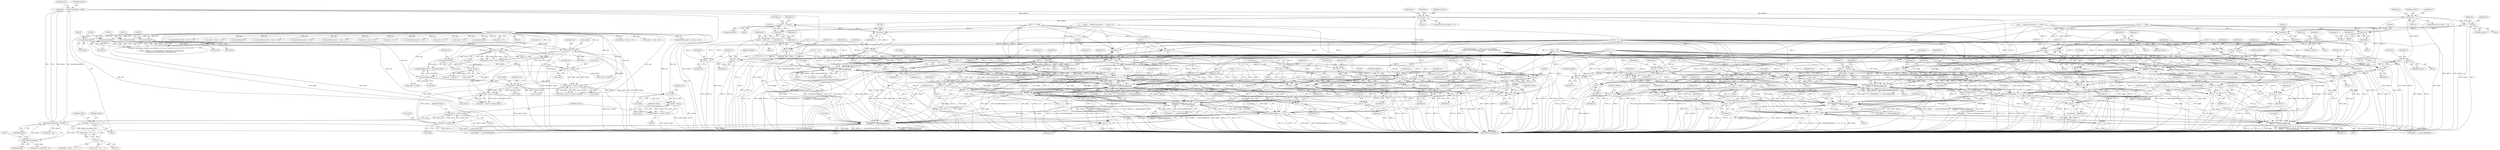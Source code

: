 digraph "0_poppler_9cf2325fb22f812b31858e519411f57747d39bd8_0@integer" {
"1000533" [label="(Call,yShear1 = (SplashCoord)xSign * yShear)"];
"1000535" [label="(Call,(SplashCoord)xSign * yShear)"];
"1000536" [label="(Call,(SplashCoord)xSign)"];
"1000515" [label="(Call,xSign = (xScale < 0) ? -1 : 1)"];
"1000521" [label="(Call,-1)"];
"1000404" [label="(Call,yShear = mat[1] / mat[0])"];
"1000406" [label="(Call,mat[1] / mat[0])"];
"1000387" [label="(Call,mat[1] * mat[2])"];
"1000321" [label="(Call,splashAbs(mat[1]))"];
"1000307" [label="(Call,mat[1] * mat[2])"];
"1000203" [label="(Call,(double)mat[1])"];
"1000111" [label="(MethodParameterIn,SplashCoord *mat)"];
"1000208" [label="(Call,(double)mat[2])"];
"1000386" [label="(Call,(mat[1] * mat[2]) / mat[0])"];
"1000325" [label="(Call,splashAbs(mat[0]))"];
"1000300" [label="(Call,mat[0] * mat[3])"];
"1000198" [label="(Call,(double)mat[0])"];
"1000213" [label="(Call,(double)mat[3])"];
"1000363" [label="(Call,yShear = -mat[0] / mat[1])"];
"1000365" [label="(Call,-mat[0] / mat[1])"];
"1000366" [label="(Call,-mat[0])"];
"1000345" [label="(Call,mat[0] * mat[3])"];
"1000344" [label="(Call,(mat[0] * mat[3]) / mat[1])"];
"1000334" [label="(Call,-mat[1])"];
"1001143" [label="(Call,yShear1 < 0)"];
"1001357" [label="(Call,y1 += yShear1)"];
"1001194" [label="(Call,(int)y1)"];
"1001192" [label="(Call,x2 = (int)y1)"];
"1001328" [label="(Call,drawAAPixel(&pipe, tx + x2, ty + y2))"];
"1001339" [label="(Call,drawPixel(&pipe, tx + x2, ty + y2,\n\t\t\tclipRes2 == splashClipAllInside))"];
"1001568" [label="(Call,drawAAPixel(&pipe, tx + x2, ty + y2))"];
"1001579" [label="(Call,drawPixel(&pipe, tx + x2, ty + y2,\n\t\t\tclipRes2 == splashClipAllInside))"];
"1001815" [label="(Call,drawAAPixel(&pipe, tx + x2, ty + y2))"];
"1001826" [label="(Call,drawPixel(&pipe, tx + x2, ty + y2,\n\t\t\tclipRes2 == splashClipAllInside))"];
"1002072" [label="(Call,drawAAPixel(&pipe, tx + x2, ty + y2))"];
"1002083" [label="(Call,drawPixel(&pipe, tx + x2, ty + y2,\n\t\t\tclipRes2 == splashClipAllInside))"];
"1001331" [label="(Call,tx + x2)"];
"1001342" [label="(Call,tx + x2)"];
"1001208" [label="(Call,(int)y1)"];
"1001206" [label="(Call,y2 = (int)y1)"];
"1001334" [label="(Call,ty + y2)"];
"1001345" [label="(Call,ty + y2)"];
"1001597" [label="(Call,y1 += yShear1)"];
"1001394" [label="(Call,(int)y1)"];
"1001392" [label="(Call,x2 = (int)y1)"];
"1001571" [label="(Call,tx + x2)"];
"1001582" [label="(Call,tx + x2)"];
"1001408" [label="(Call,(int)y1)"];
"1001406" [label="(Call,y2 = (int)y1)"];
"1001574" [label="(Call,ty + y2)"];
"1001585" [label="(Call,ty + y2)"];
"1001844" [label="(Call,y1 += yShear1)"];
"1001633" [label="(Call,(int)y1)"];
"1001631" [label="(Call,x2 = (int)y1)"];
"1001818" [label="(Call,tx + x2)"];
"1001829" [label="(Call,tx + x2)"];
"1001647" [label="(Call,(int)y1)"];
"1001645" [label="(Call,y2 = (int)y1)"];
"1001821" [label="(Call,ty + y2)"];
"1001832" [label="(Call,ty + y2)"];
"1002101" [label="(Call,y1 += yShear1)"];
"1001880" [label="(Call,(int)y1)"];
"1001878" [label="(Call,x2 = (int)y1)"];
"1002075" [label="(Call,tx + x2)"];
"1002086" [label="(Call,tx + x2)"];
"1001894" [label="(Call,(int)y1)"];
"1001892" [label="(Call,y2 = (int)y1)"];
"1002078" [label="(Call,ty + y2)"];
"1002089" [label="(Call,ty + y2)"];
"1002293" [label="(Call,yShear1 < 0)"];
"1002472" [label="(Call,y1 += yShear1)"];
"1002344" [label="(Call,(int)y1)"];
"1002342" [label="(Call,x2 = (int)y1)"];
"1002443" [label="(Call,drawAAPixel(&pipe, tx + x2, ty + y2))"];
"1002454" [label="(Call,drawPixel(&pipe, tx + x2, ty + y2,\n\t\t      clipRes2 == splashClipAllInside))"];
"1002648" [label="(Call,drawAAPixel(&pipe, tx + x2, ty + y2))"];
"1002659" [label="(Call,drawPixel(&pipe, tx + x2, ty + y2,\n\t\t      clipRes2 == splashClipAllInside))"];
"1002860" [label="(Call,drawAAPixel(&pipe, tx + x2, ty + y2))"];
"1002871" [label="(Call,drawPixel(&pipe, tx + x2, ty + y2,\n\t\t      clipRes2 == splashClipAllInside))"];
"1003082" [label="(Call,drawAAPixel(&pipe, tx + x2, ty + y2))"];
"1003093" [label="(Call,drawPixel(&pipe, tx + x2, ty + y2,\n\t\t      clipRes2 == splashClipAllInside))"];
"1002446" [label="(Call,tx + x2)"];
"1002457" [label="(Call,tx + x2)"];
"1002358" [label="(Call,(int)y1)"];
"1002356" [label="(Call,y2 = (int)y1)"];
"1002449" [label="(Call,ty + y2)"];
"1002460" [label="(Call,ty + y2)"];
"1002677" [label="(Call,y1 += yShear1)"];
"1002509" [label="(Call,(int)y1)"];
"1002507" [label="(Call,x2 = (int)y1)"];
"1002651" [label="(Call,tx + x2)"];
"1002662" [label="(Call,tx + x2)"];
"1002523" [label="(Call,(int)y1)"];
"1002521" [label="(Call,y2 = (int)y1)"];
"1002654" [label="(Call,ty + y2)"];
"1002665" [label="(Call,ty + y2)"];
"1002889" [label="(Call,y1 += yShear1)"];
"1002713" [label="(Call,(int)y1)"];
"1002711" [label="(Call,x2 = (int)y1)"];
"1002863" [label="(Call,tx + x2)"];
"1002874" [label="(Call,tx + x2)"];
"1002727" [label="(Call,(int)y1)"];
"1002725" [label="(Call,y2 = (int)y1)"];
"1002866" [label="(Call,ty + y2)"];
"1002877" [label="(Call,ty + y2)"];
"1003111" [label="(Call,y1 += yShear1)"];
"1002925" [label="(Call,(int)y1)"];
"1002923" [label="(Call,x2 = (int)y1)"];
"1003085" [label="(Call,tx + x2)"];
"1003096" [label="(Call,tx + x2)"];
"1002939" [label="(Call,(int)y1)"];
"1002937" [label="(Call,y2 = (int)y1)"];
"1003088" [label="(Call,ty + y2)"];
"1003099" [label="(Call,ty + y2)"];
"1001144" [label="(Identifier,yShear1)"];
"1002731" [label="(Identifier,m)"];
"1001631" [label="(Call,x2 = (int)y1)"];
"1001819" [label="(Identifier,tx)"];
"1002464" [label="(Identifier,clipRes2)"];
"1001630" [label="(Block,)"];
"1002457" [label="(Call,tx + x2)"];
"1002866" [label="(Call,ty + y2)"];
"1001329" [label="(Call,&pipe)"];
"1001333" [label="(Identifier,x2)"];
"1001398" [label="(Identifier,y2)"];
"1000541" [label="(Identifier,ulx1)"];
"1001336" [label="(Identifier,y2)"];
"1003121" [label="(MethodReturn,SplashError)"];
"1001592" [label="(Identifier,xSrc)"];
"1002717" [label="(Identifier,y2)"];
"1001194" [label="(Call,(int)y1)"];
"1001412" [label="(Identifier,m)"];
"1002448" [label="(Identifier,x2)"];
"1000111" [label="(MethodParameterIn,SplashCoord *mat)"];
"1002927" [label="(Identifier,y1)"];
"1001193" [label="(Identifier,x2)"];
"1002938" [label="(Identifier,y2)"];
"1002865" [label="(Identifier,x2)"];
"1000386" [label="(Call,(mat[1] * mat[2]) / mat[0])"];
"1000308" [label="(Call,mat[1])"];
"1002925" [label="(Call,(int)y1)"];
"1002939" [label="(Call,(int)y1)"];
"1001635" [label="(Identifier,y1)"];
"1000534" [label="(Identifier,yShear1)"];
"1001611" [label="(Block,)"];
"1001210" [label="(Identifier,y1)"];
"1001877" [label="(Block,)"];
"1000536" [label="(Call,(SplashCoord)xSign)"];
"1000307" [label="(Call,mat[1] * mat[2])"];
"1002877" [label="(Call,ty + y2)"];
"1000511" [label="(Call,ty2 - ty)"];
"1002507" [label="(Call,x2 = (int)y1)"];
"1001394" [label="(Call,(int)y1)"];
"1000365" [label="(Call,-mat[0] / mat[1])"];
"1002891" [label="(Identifier,yShear1)"];
"1002884" [label="(Identifier,xSrc)"];
"1001567" [label="(Block,)"];
"1002091" [label="(Identifier,y2)"];
"1001845" [label="(Identifier,y1)"];
"1002872" [label="(Call,&pipe)"];
"1001880" [label="(Call,(int)y1)"];
"1000334" [label="(Call,-mat[1])"];
"1000311" [label="(Call,mat[2])"];
"1001589" [label="(Identifier,clipRes2)"];
"1003106" [label="(Identifier,xSrc)"];
"1001815" [label="(Call,drawAAPixel(&pipe, tx + x2, ty + y2))"];
"1002656" [label="(Identifier,y2)"];
"1002087" [label="(Identifier,tx)"];
"1002863" [label="(Call,tx + x2)"];
"1001889" [label="(Call,x2 = x1)"];
"1001884" [label="(Identifier,y2)"];
"1002362" [label="(Identifier,m)"];
"1000345" [label="(Call,mat[0] * mat[3])"];
"1000415" [label="(Identifier,xScale)"];
"1001396" [label="(Identifier,y1)"];
"1001641" [label="(Block,)"];
"1002941" [label="(Identifier,y1)"];
"1001588" [label="(Call,clipRes2 == splashClipAllInside)"];
"1003113" [label="(Identifier,yShear1)"];
"1000205" [label="(Call,mat[1])"];
"1002443" [label="(Call,drawAAPixel(&pipe, tx + x2, ty + y2))"];
"1000320" [label="(Call,splashAbs(mat[1]) > splashAbs(mat[0]))"];
"1002344" [label="(Call,(int)y1)"];
"1003074" [label="(Block,)"];
"1002867" [label="(Identifier,ty)"];
"1000926" [label="(Call,pipeInit(&pipe, 0, 0, NULL, pix, state->fillAlpha,\n\t   srcAlpha || (vectorAntialias && clipRes != splashClipAllInside),\n\t   gFalse))"];
"1001212" [label="(Identifier,m)"];
"1000304" [label="(Call,mat[3])"];
"1002679" [label="(Identifier,yShear1)"];
"1002348" [label="(Identifier,y2)"];
"1002103" [label="(Identifier,yShear1)"];
"1002090" [label="(Identifier,ty)"];
"1001894" [label="(Call,(int)y1)"];
"1003112" [label="(Identifier,y1)"];
"1002101" [label="(Call,y1 += yShear1)"];
"1001342" [label="(Call,tx + x2)"];
"1000429" [label="(Call,mat[4] + xScale + 0.01)"];
"1001397" [label="(Call,y2 = -x1)"];
"1000522" [label="(Literal,1)"];
"1000391" [label="(Call,mat[2])"];
"1002487" [label="(Block,)"];
"1000210" [label="(Call,mat[2])"];
"1001197" [label="(Call,y2 = -x1)"];
"1000321" [label="(Call,splashAbs(mat[1]))"];
"1001839" [label="(Identifier,xSrc)"];
"1001580" [label="(Call,&pipe)"];
"1002088" [label="(Identifier,x2)"];
"1000352" [label="(Call,mat[1])"];
"1000112" [label="(Block,)"];
"1001825" [label="(Block,)"];
"1001823" [label="(Identifier,y2)"];
"1002517" [label="(Block,)"];
"1002352" [label="(Block,)"];
"1002876" [label="(Identifier,x2)"];
"1001844" [label="(Call,y1 += yShear1)"];
"1002928" [label="(Call,y2 = -x1)"];
"1002654" [label="(Call,ty + y2)"];
"1000382" [label="(Call,mat[3] - (mat[1] * mat[2]) / mat[0])"];
"1000500" [label="(Call,mat[5] + yScale - 0.01)"];
"1001582" [label="(Call,tx + x2)"];
"1001334" [label="(Call,ty + y2)"];
"1002860" [label="(Call,drawAAPixel(&pipe, tx + x2, ty + y2))"];
"1001346" [label="(Identifier,ty)"];
"1000358" [label="(Call,-mat[3])"];
"1000407" [label="(Call,mat[1])"];
"1002660" [label="(Call,&pipe)"];
"1001198" [label="(Identifier,y2)"];
"1001832" [label="(Call,ty + y2)"];
"1001584" [label="(Identifier,x2)"];
"1002096" [label="(Identifier,xSrc)"];
"1002881" [label="(Identifier,clipRes2)"];
"1001816" [label="(Call,&pipe)"];
"1000405" [label="(Identifier,yShear)"];
"1000479" [label="(Call,splashFloor(mat[5] + yScale + 0.01))"];
"1001340" [label="(Call,&pipe)"];
"1001572" [label="(Identifier,tx)"];
"1001579" [label="(Call,drawPixel(&pipe, tx + x2, ty + y2,\n\t\t\tclipRes2 == splashClipAllInside))"];
"1001147" [label="(Call,y1 += 0.999)"];
"1000353" [label="(Identifier,mat)"];
"1001821" [label="(Call,ty + y2)"];
"1001332" [label="(Identifier,tx)"];
"1000538" [label="(Identifier,xSign)"];
"1002083" [label="(Call,drawPixel(&pipe, tx + x2, ty + y2,\n\t\t\tclipRes2 == splashClipAllInside))"];
"1002102" [label="(Identifier,y1)"];
"1000200" [label="(Call,mat[0])"];
"1000448" [label="(Call,splashFloor(mat[4] + xScale - 0.01))"];
"1000524" [label="(Call,ySign = (yScale < 0) ? -1 : 1)"];
"1003099" [label="(Call,ty + y2)"];
"1002903" [label="(Block,)"];
"1003103" [label="(Identifier,clipRes2)"];
"1002079" [label="(Identifier,ty)"];
"1002460" [label="(Call,ty + y2)"];
"1000480" [label="(Call,mat[5] + yScale + 0.01)"];
"1002525" [label="(Identifier,y1)"];
"1001191" [label="(Block,)"];
"1002358" [label="(Call,(int)y1)"];
"1003088" [label="(Call,ty + y2)"];
"1000349" [label="(Call,mat[3])"];
"1002295" [label="(Literal,0)"];
"1001814" [label="(Block,)"];
"1002890" [label="(Identifier,y1)"];
"1000548" [label="(Call,xSign * (scaledWidth - 1))"];
"1001331" [label="(Call,tx + x2)"];
"1000460" [label="(Call,tx2 - tx)"];
"1002672" [label="(Identifier,xSrc)"];
"1001645" [label="(Call,y2 = (int)y1)"];
"1001647" [label="(Call,(int)y1)"];
"1000404" [label="(Call,yShear = mat[1] / mat[0])"];
"1000533" [label="(Call,yShear1 = (SplashCoord)xSign * yShear)"];
"1001344" [label="(Identifier,x2)"];
"1001846" [label="(Identifier,yShear1)"];
"1002691" [label="(Block,)"];
"1001568" [label="(Call,drawAAPixel(&pipe, tx + x2, ty + y2))"];
"1002861" [label="(Call,&pipe)"];
"1001171" [label="(Identifier,x)"];
"1000325" [label="(Call,splashAbs(mat[0]))"];
"1003102" [label="(Call,clipRes2 == splashClipAllInside)"];
"1001598" [label="(Identifier,y1)"];
"1001349" [label="(Identifier,clipRes2)"];
"1000410" [label="(Call,mat[0])"];
"1003111" [label="(Call,y1 += yShear1)"];
"1001131" [label="(Call,y1 = (SplashCoord)ySign * y + yShear * x1)"];
"1001583" [label="(Identifier,tx)"];
"1001649" [label="(Identifier,y1)"];
"1000192" [label="(Call,printf(\"drawImage: srcMode=%d srcAlpha=%d w=%d h=%d mat=[%.2f %.2f %.2f %.2f %.2f %.2f]\n\",\n\t   srcMode, srcAlpha, w, h, (double)mat[0], (double)mat[1], (double)mat[2],\n\t   (double)mat[3], (double)mat[4], (double)mat[5]))"];
"1002716" [label="(Call,y2 = -x1)"];
"1002360" [label="(Identifier,y1)"];
"1001892" [label="(Call,y2 = (int)y1)"];
"1002711" [label="(Call,x2 = (int)y1)"];
"1001651" [label="(Identifier,m)"];
"1001573" [label="(Identifier,x2)"];
"1001835" [label="(Call,clipRes2 == splashClipAllInside)"];
"1001408" [label="(Call,(int)y1)"];
"1000525" [label="(Identifier,ySign)"];
"1001196" [label="(Identifier,y1)"];
"1002446" [label="(Call,tx + x2)"];
"1002072" [label="(Call,drawAAPixel(&pipe, tx + x2, ty + y2))"];
"1002453" [label="(Block,)"];
"1003092" [label="(Block,)"];
"1000521" [label="(Call,-1)"];
"1000370" [label="(Call,mat[1])"];
"1001145" [label="(Literal,0)"];
"1002301" [label="(Identifier,n)"];
"1001327" [label="(Block,)"];
"1002852" [label="(Block,)"];
"1002522" [label="(Identifier,y2)"];
"1002870" [label="(Block,)"];
"1002071" [label="(Block,)"];
"1001883" [label="(Call,y2 = -x1)"];
"1001345" [label="(Call,ty + y2)"];
"1002868" [label="(Identifier,y2)"];
"1003101" [label="(Identifier,y2)"];
"1001148" [label="(Identifier,y1)"];
"1001569" [label="(Call,&pipe)"];
"1000395" [label="(Identifier,mat)"];
"1003083" [label="(Call,&pipe)"];
"1002486" [label="(Identifier,x)"];
"1001587" [label="(Identifier,y2)"];
"1001352" [label="(Identifier,xSrc)"];
"1000223" [label="(Call,(double)mat[5])"];
"1000428" [label="(Call,splashFloor(mat[4] + xScale + 0.01))"];
"1002513" [label="(Identifier,y2)"];
"1001858" [label="(Block,)"];
"1001822" [label="(Identifier,ty)"];
"1002664" [label="(Identifier,x2)"];
"1002449" [label="(Call,ty + y2)"];
"1002321" [label="(Identifier,x)"];
"1002463" [label="(Call,clipRes2 == splashClipAllInside)"];
"1000363" [label="(Call,yShear = -mat[0] / mat[1])"];
"1000374" [label="(Block,)"];
"1001637" [label="(Identifier,y2)"];
"1002297" [label="(Call,y1 += 0.999)"];
"1003090" [label="(Identifier,y2)"];
"1002652" [label="(Identifier,tx)"];
"1002929" [label="(Identifier,y2)"];
"1000491" [label="(Call,splashFloor(mat[5] + 0.01))"];
"1001208" [label="(Call,(int)y1)"];
"1002347" [label="(Call,y2 = -x1)"];
"1001834" [label="(Identifier,y2)"];
"1001632" [label="(Identifier,x2)"];
"1001893" [label="(Identifier,y2)"];
"1000301" [label="(Call,mat[0])"];
"1002459" [label="(Identifier,x2)"];
"1000213" [label="(Call,(double)mat[3])"];
"1001372" [label="(Block,)"];
"1001826" [label="(Call,drawPixel(&pipe, tx + x2, ty + y2,\n\t\t\tclipRes2 == splashClipAllInside))"];
"1001827" [label="(Call,&pipe)"];
"1000652" [label="(Call,ty - lrx1)"];
"1000499" [label="(Call,splashFloor(mat[5] + yScale - 0.01))"];
"1002451" [label="(Identifier,y2)"];
"1002922" [label="(Block,)"];
"1001597" [label="(Call,y1 += yShear1)"];
"1002678" [label="(Identifier,y1)"];
"1001151" [label="(Identifier,n)"];
"1001143" [label="(Call,yShear1 < 0)"];
"1002875" [label="(Identifier,tx)"];
"1002353" [label="(Call,x2 = x1)"];
"1001206" [label="(Call,y2 = (int)y1)"];
"1001585" [label="(Call,ty + y2)"];
"1001829" [label="(Call,tx + x2)"];
"1002082" [label="(Block,)"];
"1002923" [label="(Call,x2 = (int)y1)"];
"1001576" [label="(Identifier,y2)"];
"1002943" [label="(Identifier,m)"];
"1001347" [label="(Identifier,y2)"];
"1000203" [label="(Call,(double)mat[1])"];
"1000449" [label="(Call,mat[4] + xScale - 0.01)"];
"1002653" [label="(Identifier,x2)"];
"1001633" [label="(Call,(int)y1)"];
"1002880" [label="(Call,clipRes2 == splashClipAllInside)"];
"1000516" [label="(Identifier,xSign)"];
"1002669" [label="(Identifier,clipRes2)"];
"1002677" [label="(Call,y1 += yShear1)"];
"1002726" [label="(Identifier,y2)"];
"1000346" [label="(Call,mat[0])"];
"1003086" [label="(Identifier,tx)"];
"1000198" [label="(Call,(double)mat[0])"];
"1002092" [label="(Call,clipRes2 == splashClipAllInside)"];
"1002292" [label="(ControlStructure,if (yShear1 < 0))"];
"1000421" [label="(Call,mat[4] - 0.01)"];
"1002721" [label="(Block,)"];
"1001203" [label="(Call,x2 = x1)"];
"1001599" [label="(Identifier,yShear1)"];
"1001888" [label="(Block,)"];
"1003093" [label="(Call,drawPixel(&pipe, tx + x2, ty + y2,\n\t\t      clipRes2 == splashClipAllInside))"];
"1002712" [label="(Identifier,x2)"];
"1002462" [label="(Identifier,y2)"];
"1002077" [label="(Identifier,x2)"];
"1002075" [label="(Call,tx + x2)"];
"1002472" [label="(Call,y1 += yShear1)"];
"1000388" [label="(Call,mat[1])"];
"1001898" [label="(Identifier,m)"];
"1002690" [label="(Identifier,x)"];
"1000366" [label="(Call,-mat[0])"];
"1001575" [label="(Identifier,ty)"];
"1002871" [label="(Call,drawPixel(&pipe, tx + x2, ty + y2,\n\t\t      clipRes2 == splashClipAllInside))"];
"1001338" [label="(Block,)"];
"1002663" [label="(Identifier,tx)"];
"1002076" [label="(Identifier,tx)"];
"1000327" [label="(Identifier,mat)"];
"1001406" [label="(Call,y2 = (int)y1)"];
"1000375" [label="(Call,xScale = mat[0])"];
"1000440" [label="(Call,splashFloor(mat[4] + 0.01))"];
"1001820" [label="(Identifier,x2)"];
"1002648" [label="(Call,drawAAPixel(&pipe, tx + x2, ty + y2))"];
"1001410" [label="(Identifier,y1)"];
"1002523" [label="(Call,(int)y1)"];
"1002655" [label="(Identifier,ty)"];
"1002874" [label="(Call,tx + x2)"];
"1002651" [label="(Call,tx + x2)"];
"1003098" [label="(Identifier,x2)"];
"1000309" [label="(Identifier,mat)"];
"1000387" [label="(Call,mat[1] * mat[2])"];
"1000331" [label="(Block,)"];
"1002933" [label="(Block,)"];
"1000557" [label="(Call,yShear * urx1)"];
"1000406" [label="(Call,mat[1] / mat[0])"];
"1002342" [label="(Call,x2 = (int)y1)"];
"1001202" [label="(Block,)"];
"1002356" [label="(Call,y2 = (int)y1)"];
"1002511" [label="(Identifier,y1)"];
"1001879" [label="(Identifier,x2)"];
"1002889" [label="(Call,y1 += yShear1)"];
"1002508" [label="(Identifier,x2)"];
"1002527" [label="(Identifier,m)"];
"1002937" [label="(Call,y2 = (int)y1)"];
"1000340" [label="(Call,mat[2] - (mat[0] * mat[3]) / mat[1])"];
"1002294" [label="(Identifier,yShear1)"];
"1002506" [label="(Block,)"];
"1001391" [label="(Block,)"];
"1001896" [label="(Identifier,y1)"];
"1001343" [label="(Identifier,tx)"];
"1002715" [label="(Identifier,y1)"];
"1001359" [label="(Identifier,yShear1)"];
"1001172" [label="(Block,)"];
"1001878" [label="(Call,x2 = (int)y1)"];
"1000517" [label="(Call,(xScale < 0) ? -1 : 1)"];
"1002086" [label="(Call,tx + x2)"];
"1002473" [label="(Identifier,y1)"];
"1001636" [label="(Call,y2 = -x1)"];
"1000371" [label="(Identifier,mat)"];
"1002667" [label="(Identifier,y2)"];
"1002435" [label="(Block,)"];
"1001371" [label="(Identifier,x)"];
"1001578" [label="(Block,)"];
"1002343" [label="(Identifier,x2)"];
"1000492" [label="(Call,mat[5] + 0.01)"];
"1001192" [label="(Call,x2 = (int)y1)"];
"1002444" [label="(Call,&pipe)"];
"1001586" [label="(Identifier,ty)"];
"1002713" [label="(Call,(int)y1)"];
"1001357" [label="(Call,y1 += yShear1)"];
"1000515" [label="(Call,xSign = (xScale < 0) ? -1 : 1)"];
"1001407" [label="(Identifier,y2)"];
"1001857" [label="(Identifier,x)"];
"1001830" [label="(Identifier,tx)"];
"1002722" [label="(Call,x2 = x1)"];
"1000335" [label="(Call,mat[1])"];
"1000322" [label="(Call,mat[1])"];
"1002341" [label="(Block,)"];
"1003087" [label="(Identifier,x2)"];
"1001642" [label="(Call,x2 = x1)"];
"1002902" [label="(Identifier,x)"];
"1001335" [label="(Identifier,ty)"];
"1002346" [label="(Identifier,y1)"];
"1001610" [label="(Identifier,x)"];
"1001339" [label="(Call,drawPixel(&pipe, tx + x2, ty + y2,\n\t\t\tclipRes2 == splashClipAllInside))"];
"1000300" [label="(Call,mat[0] * mat[3])"];
"1002454" [label="(Call,drawPixel(&pipe, tx + x2, ty + y2,\n\t\t      clipRes2 == splashClipAllInside))"];
"1002298" [label="(Identifier,y1)"];
"1002924" [label="(Identifier,x2)"];
"1000441" [label="(Call,mat[4] + 0.01)"];
"1001403" [label="(Call,x2 = x1)"];
"1002080" [label="(Identifier,y2)"];
"1002093" [label="(Identifier,clipRes2)"];
"1001574" [label="(Call,ty + y2)"];
"1002729" [label="(Identifier,y1)"];
"1001207" [label="(Identifier,y2)"];
"1003082" [label="(Call,drawAAPixel(&pipe, tx + x2, ty + y2))"];
"1003085" [label="(Call,tx + x2)"];
"1000218" [label="(Call,(double)mat[4])"];
"1002649" [label="(Call,&pipe)"];
"1002084" [label="(Call,&pipe)"];
"1000215" [label="(Call,mat[3])"];
"1001831" [label="(Identifier,x2)"];
"1002727" [label="(Call,(int)y1)"];
"1001142" [label="(ControlStructure,if (yShear1 < 0))"];
"1001882" [label="(Identifier,y1)"];
"1000344" [label="(Call,(mat[0] * mat[3]) / mat[1])"];
"1002878" [label="(Identifier,ty)"];
"1002474" [label="(Identifier,yShear1)"];
"1002078" [label="(Call,ty + y2)"];
"1003089" [label="(Identifier,ty)"];
"1002668" [label="(Call,clipRes2 == splashClipAllInside)"];
"1001348" [label="(Call,clipRes2 == splashClipAllInside)"];
"1001646" [label="(Identifier,y2)"];
"1002879" [label="(Identifier,y2)"];
"1001358" [label="(Identifier,y1)"];
"1002281" [label="(Call,y1 = (SplashCoord)ySign * y + yShear * x1)"];
"1001402" [label="(Block,)"];
"1002467" [label="(Identifier,xSrc)"];
"1001836" [label="(Identifier,clipRes2)"];
"1002710" [label="(Block,)"];
"1002455" [label="(Call,&pipe)"];
"1001818" [label="(Call,tx + x2)"];
"1002089" [label="(Call,ty + y2)"];
"1002659" [label="(Call,drawPixel(&pipe, tx + x2, ty + y2,\n\t\t      clipRes2 == splashClipAllInside))"];
"1002447" [label="(Identifier,tx)"];
"1002662" [label="(Call,tx + x2)"];
"1001833" [label="(Identifier,ty)"];
"1003097" [label="(Identifier,tx)"];
"1000364" [label="(Identifier,yShear)"];
"1003096" [label="(Call,tx + x2)"];
"1001393" [label="(Identifier,x2)"];
"1002458" [label="(Identifier,tx)"];
"1000399" [label="(Call,mat[2] / yScale)"];
"1000535" [label="(Call,(SplashCoord)xSign * yShear)"];
"1002666" [label="(Identifier,ty)"];
"1000326" [label="(Call,mat[0])"];
"1000367" [label="(Call,mat[0])"];
"1002934" [label="(Call,x2 = x1)"];
"1000539" [label="(Identifier,yShear)"];
"1000472" [label="(Call,mat[5] - 0.01)"];
"1002461" [label="(Identifier,ty)"];
"1001392" [label="(Call,x2 = (int)y1)"];
"1000299" [label="(Call,mat[0] * mat[3] - mat[1] * mat[2])"];
"1000394" [label="(Call,mat[0])"];
"1002725" [label="(Call,y2 = (int)y1)"];
"1002512" [label="(Call,y2 = -x1)"];
"1000208" [label="(Call,(double)mat[2])"];
"1001328" [label="(Call,drawAAPixel(&pipe, tx + x2, ty + y2))"];
"1001571" [label="(Call,tx + x2)"];
"1002073" [label="(Call,&pipe)"];
"1002293" [label="(Call,yShear1 < 0)"];
"1002518" [label="(Call,x2 = x1)"];
"1002509" [label="(Call,(int)y1)"];
"1002521" [label="(Call,y2 = (int)y1)"];
"1002665" [label="(Call,ty + y2)"];
"1003094" [label="(Call,&pipe)"];
"1000332" [label="(Call,xScale = -mat[1])"];
"1002322" [label="(Block,)"];
"1002864" [label="(Identifier,tx)"];
"1002640" [label="(Block,)"];
"1002450" [label="(Identifier,ty)"];
"1002658" [label="(Block,)"];
"1002357" [label="(Identifier,y2)"];
"1000526" [label="(Call,(yScale < 0) ? -1 : 1)"];
"1003100" [label="(Identifier,ty)"];
"1000533" -> "1000112"  [label="AST: "];
"1000533" -> "1000535"  [label="CFG: "];
"1000534" -> "1000533"  [label="AST: "];
"1000535" -> "1000533"  [label="AST: "];
"1000541" -> "1000533"  [label="CFG: "];
"1000533" -> "1003121"  [label="DDG: yShear1"];
"1000533" -> "1003121"  [label="DDG: (SplashCoord)xSign * yShear"];
"1000535" -> "1000533"  [label="DDG: (SplashCoord)xSign"];
"1000535" -> "1000533"  [label="DDG: yShear"];
"1000533" -> "1001143"  [label="DDG: yShear1"];
"1000533" -> "1002293"  [label="DDG: yShear1"];
"1000535" -> "1000539"  [label="CFG: "];
"1000536" -> "1000535"  [label="AST: "];
"1000539" -> "1000535"  [label="AST: "];
"1000535" -> "1003121"  [label="DDG: (SplashCoord)xSign"];
"1000536" -> "1000535"  [label="DDG: xSign"];
"1000404" -> "1000535"  [label="DDG: yShear"];
"1000363" -> "1000535"  [label="DDG: yShear"];
"1000535" -> "1000557"  [label="DDG: yShear"];
"1000536" -> "1000538"  [label="CFG: "];
"1000537" -> "1000536"  [label="AST: "];
"1000538" -> "1000536"  [label="AST: "];
"1000539" -> "1000536"  [label="CFG: "];
"1000515" -> "1000536"  [label="DDG: xSign"];
"1000536" -> "1000548"  [label="DDG: xSign"];
"1000515" -> "1000112"  [label="AST: "];
"1000515" -> "1000517"  [label="CFG: "];
"1000516" -> "1000515"  [label="AST: "];
"1000517" -> "1000515"  [label="AST: "];
"1000525" -> "1000515"  [label="CFG: "];
"1000515" -> "1003121"  [label="DDG: (xScale < 0) ? -1 : 1"];
"1000521" -> "1000515"  [label="DDG: 1"];
"1000521" -> "1000517"  [label="AST: "];
"1000521" -> "1000522"  [label="CFG: "];
"1000522" -> "1000521"  [label="AST: "];
"1000517" -> "1000521"  [label="CFG: "];
"1000521" -> "1000517"  [label="DDG: 1"];
"1000521" -> "1000524"  [label="DDG: 1"];
"1000521" -> "1000526"  [label="DDG: 1"];
"1000404" -> "1000374"  [label="AST: "];
"1000404" -> "1000406"  [label="CFG: "];
"1000405" -> "1000404"  [label="AST: "];
"1000406" -> "1000404"  [label="AST: "];
"1000415" -> "1000404"  [label="CFG: "];
"1000404" -> "1003121"  [label="DDG: mat[1] / mat[0]"];
"1000406" -> "1000404"  [label="DDG: mat[1]"];
"1000406" -> "1000404"  [label="DDG: mat[0]"];
"1000406" -> "1000410"  [label="CFG: "];
"1000407" -> "1000406"  [label="AST: "];
"1000410" -> "1000406"  [label="AST: "];
"1000406" -> "1003121"  [label="DDG: mat[1]"];
"1000406" -> "1003121"  [label="DDG: mat[0]"];
"1000387" -> "1000406"  [label="DDG: mat[1]"];
"1000111" -> "1000406"  [label="DDG: mat"];
"1000386" -> "1000406"  [label="DDG: mat[0]"];
"1000387" -> "1000386"  [label="AST: "];
"1000387" -> "1000391"  [label="CFG: "];
"1000388" -> "1000387"  [label="AST: "];
"1000391" -> "1000387"  [label="AST: "];
"1000395" -> "1000387"  [label="CFG: "];
"1000387" -> "1000386"  [label="DDG: mat[1]"];
"1000387" -> "1000386"  [label="DDG: mat[2]"];
"1000321" -> "1000387"  [label="DDG: mat[1]"];
"1000111" -> "1000387"  [label="DDG: mat"];
"1000307" -> "1000387"  [label="DDG: mat[2]"];
"1000387" -> "1000399"  [label="DDG: mat[2]"];
"1000321" -> "1000320"  [label="AST: "];
"1000321" -> "1000322"  [label="CFG: "];
"1000322" -> "1000321"  [label="AST: "];
"1000327" -> "1000321"  [label="CFG: "];
"1000321" -> "1000320"  [label="DDG: mat[1]"];
"1000307" -> "1000321"  [label="DDG: mat[1]"];
"1000111" -> "1000321"  [label="DDG: mat"];
"1000321" -> "1000334"  [label="DDG: mat[1]"];
"1000307" -> "1000299"  [label="AST: "];
"1000307" -> "1000311"  [label="CFG: "];
"1000308" -> "1000307"  [label="AST: "];
"1000311" -> "1000307"  [label="AST: "];
"1000299" -> "1000307"  [label="CFG: "];
"1000307" -> "1003121"  [label="DDG: mat[2]"];
"1000307" -> "1003121"  [label="DDG: mat[1]"];
"1000307" -> "1000299"  [label="DDG: mat[1]"];
"1000307" -> "1000299"  [label="DDG: mat[2]"];
"1000203" -> "1000307"  [label="DDG: mat[1]"];
"1000111" -> "1000307"  [label="DDG: mat"];
"1000208" -> "1000307"  [label="DDG: mat[2]"];
"1000307" -> "1000340"  [label="DDG: mat[2]"];
"1000203" -> "1000192"  [label="AST: "];
"1000203" -> "1000205"  [label="CFG: "];
"1000204" -> "1000203"  [label="AST: "];
"1000205" -> "1000203"  [label="AST: "];
"1000209" -> "1000203"  [label="CFG: "];
"1000203" -> "1003121"  [label="DDG: mat[1]"];
"1000203" -> "1000192"  [label="DDG: mat[1]"];
"1000111" -> "1000203"  [label="DDG: mat"];
"1000111" -> "1000104"  [label="AST: "];
"1000111" -> "1003121"  [label="DDG: mat"];
"1000111" -> "1000198"  [label="DDG: mat"];
"1000111" -> "1000208"  [label="DDG: mat"];
"1000111" -> "1000213"  [label="DDG: mat"];
"1000111" -> "1000218"  [label="DDG: mat"];
"1000111" -> "1000223"  [label="DDG: mat"];
"1000111" -> "1000300"  [label="DDG: mat"];
"1000111" -> "1000325"  [label="DDG: mat"];
"1000111" -> "1000334"  [label="DDG: mat"];
"1000111" -> "1000340"  [label="DDG: mat"];
"1000111" -> "1000345"  [label="DDG: mat"];
"1000111" -> "1000344"  [label="DDG: mat"];
"1000111" -> "1000358"  [label="DDG: mat"];
"1000111" -> "1000366"  [label="DDG: mat"];
"1000111" -> "1000365"  [label="DDG: mat"];
"1000111" -> "1000375"  [label="DDG: mat"];
"1000111" -> "1000382"  [label="DDG: mat"];
"1000111" -> "1000386"  [label="DDG: mat"];
"1000111" -> "1000399"  [label="DDG: mat"];
"1000111" -> "1000421"  [label="DDG: mat"];
"1000111" -> "1000428"  [label="DDG: mat"];
"1000111" -> "1000429"  [label="DDG: mat"];
"1000111" -> "1000440"  [label="DDG: mat"];
"1000111" -> "1000441"  [label="DDG: mat"];
"1000111" -> "1000448"  [label="DDG: mat"];
"1000111" -> "1000449"  [label="DDG: mat"];
"1000111" -> "1000472"  [label="DDG: mat"];
"1000111" -> "1000479"  [label="DDG: mat"];
"1000111" -> "1000480"  [label="DDG: mat"];
"1000111" -> "1000491"  [label="DDG: mat"];
"1000111" -> "1000492"  [label="DDG: mat"];
"1000111" -> "1000499"  [label="DDG: mat"];
"1000111" -> "1000500"  [label="DDG: mat"];
"1000208" -> "1000192"  [label="AST: "];
"1000208" -> "1000210"  [label="CFG: "];
"1000209" -> "1000208"  [label="AST: "];
"1000210" -> "1000208"  [label="AST: "];
"1000214" -> "1000208"  [label="CFG: "];
"1000208" -> "1003121"  [label="DDG: mat[2]"];
"1000208" -> "1000192"  [label="DDG: mat[2]"];
"1000386" -> "1000382"  [label="AST: "];
"1000386" -> "1000394"  [label="CFG: "];
"1000394" -> "1000386"  [label="AST: "];
"1000382" -> "1000386"  [label="CFG: "];
"1000386" -> "1003121"  [label="DDG: mat[1] * mat[2]"];
"1000386" -> "1000382"  [label="DDG: mat[1] * mat[2]"];
"1000386" -> "1000382"  [label="DDG: mat[0]"];
"1000325" -> "1000386"  [label="DDG: mat[0]"];
"1000325" -> "1000320"  [label="AST: "];
"1000325" -> "1000326"  [label="CFG: "];
"1000326" -> "1000325"  [label="AST: "];
"1000320" -> "1000325"  [label="CFG: "];
"1000325" -> "1000320"  [label="DDG: mat[0]"];
"1000300" -> "1000325"  [label="DDG: mat[0]"];
"1000325" -> "1000345"  [label="DDG: mat[0]"];
"1000325" -> "1000375"  [label="DDG: mat[0]"];
"1000300" -> "1000299"  [label="AST: "];
"1000300" -> "1000304"  [label="CFG: "];
"1000301" -> "1000300"  [label="AST: "];
"1000304" -> "1000300"  [label="AST: "];
"1000309" -> "1000300"  [label="CFG: "];
"1000300" -> "1003121"  [label="DDG: mat[3]"];
"1000300" -> "1003121"  [label="DDG: mat[0]"];
"1000300" -> "1000299"  [label="DDG: mat[0]"];
"1000300" -> "1000299"  [label="DDG: mat[3]"];
"1000198" -> "1000300"  [label="DDG: mat[0]"];
"1000213" -> "1000300"  [label="DDG: mat[3]"];
"1000300" -> "1000345"  [label="DDG: mat[3]"];
"1000300" -> "1000382"  [label="DDG: mat[3]"];
"1000198" -> "1000192"  [label="AST: "];
"1000198" -> "1000200"  [label="CFG: "];
"1000199" -> "1000198"  [label="AST: "];
"1000200" -> "1000198"  [label="AST: "];
"1000204" -> "1000198"  [label="CFG: "];
"1000198" -> "1003121"  [label="DDG: mat[0]"];
"1000198" -> "1000192"  [label="DDG: mat[0]"];
"1000213" -> "1000192"  [label="AST: "];
"1000213" -> "1000215"  [label="CFG: "];
"1000214" -> "1000213"  [label="AST: "];
"1000215" -> "1000213"  [label="AST: "];
"1000219" -> "1000213"  [label="CFG: "];
"1000213" -> "1003121"  [label="DDG: mat[3]"];
"1000213" -> "1000192"  [label="DDG: mat[3]"];
"1000363" -> "1000331"  [label="AST: "];
"1000363" -> "1000365"  [label="CFG: "];
"1000364" -> "1000363"  [label="AST: "];
"1000365" -> "1000363"  [label="AST: "];
"1000415" -> "1000363"  [label="CFG: "];
"1000363" -> "1003121"  [label="DDG: -mat[0] / mat[1]"];
"1000365" -> "1000363"  [label="DDG: -mat[0]"];
"1000365" -> "1000363"  [label="DDG: mat[1]"];
"1000365" -> "1000370"  [label="CFG: "];
"1000366" -> "1000365"  [label="AST: "];
"1000370" -> "1000365"  [label="AST: "];
"1000365" -> "1003121"  [label="DDG: mat[1]"];
"1000365" -> "1003121"  [label="DDG: -mat[0]"];
"1000366" -> "1000365"  [label="DDG: mat[0]"];
"1000344" -> "1000365"  [label="DDG: mat[1]"];
"1000366" -> "1000367"  [label="CFG: "];
"1000367" -> "1000366"  [label="AST: "];
"1000371" -> "1000366"  [label="CFG: "];
"1000366" -> "1003121"  [label="DDG: mat[0]"];
"1000345" -> "1000366"  [label="DDG: mat[0]"];
"1000345" -> "1000344"  [label="AST: "];
"1000345" -> "1000349"  [label="CFG: "];
"1000346" -> "1000345"  [label="AST: "];
"1000349" -> "1000345"  [label="AST: "];
"1000353" -> "1000345"  [label="CFG: "];
"1000345" -> "1000344"  [label="DDG: mat[0]"];
"1000345" -> "1000344"  [label="DDG: mat[3]"];
"1000345" -> "1000358"  [label="DDG: mat[3]"];
"1000344" -> "1000340"  [label="AST: "];
"1000344" -> "1000352"  [label="CFG: "];
"1000352" -> "1000344"  [label="AST: "];
"1000340" -> "1000344"  [label="CFG: "];
"1000344" -> "1003121"  [label="DDG: mat[0] * mat[3]"];
"1000344" -> "1000340"  [label="DDG: mat[0] * mat[3]"];
"1000344" -> "1000340"  [label="DDG: mat[1]"];
"1000334" -> "1000344"  [label="DDG: mat[1]"];
"1000334" -> "1000332"  [label="AST: "];
"1000334" -> "1000335"  [label="CFG: "];
"1000335" -> "1000334"  [label="AST: "];
"1000332" -> "1000334"  [label="CFG: "];
"1000334" -> "1000332"  [label="DDG: mat[1]"];
"1001143" -> "1001142"  [label="AST: "];
"1001143" -> "1001145"  [label="CFG: "];
"1001144" -> "1001143"  [label="AST: "];
"1001145" -> "1001143"  [label="AST: "];
"1001148" -> "1001143"  [label="CFG: "];
"1001151" -> "1001143"  [label="CFG: "];
"1001143" -> "1003121"  [label="DDG: yShear1"];
"1001143" -> "1003121"  [label="DDG: yShear1 < 0"];
"1001143" -> "1001357"  [label="DDG: yShear1"];
"1001143" -> "1001597"  [label="DDG: yShear1"];
"1001143" -> "1001844"  [label="DDG: yShear1"];
"1001143" -> "1002101"  [label="DDG: yShear1"];
"1001357" -> "1001172"  [label="AST: "];
"1001357" -> "1001359"  [label="CFG: "];
"1001358" -> "1001357"  [label="AST: "];
"1001359" -> "1001357"  [label="AST: "];
"1001171" -> "1001357"  [label="CFG: "];
"1001357" -> "1003121"  [label="DDG: yShear1"];
"1001357" -> "1003121"  [label="DDG: y1"];
"1001357" -> "1001194"  [label="DDG: y1"];
"1001357" -> "1001208"  [label="DDG: y1"];
"1001194" -> "1001357"  [label="DDG: y1"];
"1001208" -> "1001357"  [label="DDG: y1"];
"1001194" -> "1001192"  [label="AST: "];
"1001194" -> "1001196"  [label="CFG: "];
"1001195" -> "1001194"  [label="AST: "];
"1001196" -> "1001194"  [label="AST: "];
"1001192" -> "1001194"  [label="CFG: "];
"1001194" -> "1001192"  [label="DDG: y1"];
"1001147" -> "1001194"  [label="DDG: y1"];
"1001131" -> "1001194"  [label="DDG: y1"];
"1001192" -> "1001191"  [label="AST: "];
"1001193" -> "1001192"  [label="AST: "];
"1001198" -> "1001192"  [label="CFG: "];
"1001192" -> "1003121"  [label="DDG: (int)y1"];
"1001192" -> "1003121"  [label="DDG: x2"];
"1001192" -> "1001328"  [label="DDG: x2"];
"1001192" -> "1001331"  [label="DDG: x2"];
"1001192" -> "1001339"  [label="DDG: x2"];
"1001192" -> "1001342"  [label="DDG: x2"];
"1001328" -> "1001327"  [label="AST: "];
"1001328" -> "1001334"  [label="CFG: "];
"1001329" -> "1001328"  [label="AST: "];
"1001331" -> "1001328"  [label="AST: "];
"1001334" -> "1001328"  [label="AST: "];
"1001352" -> "1001328"  [label="CFG: "];
"1001328" -> "1003121"  [label="DDG: &pipe"];
"1001328" -> "1003121"  [label="DDG: drawAAPixel(&pipe, tx + x2, ty + y2)"];
"1001328" -> "1003121"  [label="DDG: ty + y2"];
"1001328" -> "1003121"  [label="DDG: tx + x2"];
"1001579" -> "1001328"  [label="DDG: &pipe"];
"1002072" -> "1001328"  [label="DDG: &pipe"];
"1000926" -> "1001328"  [label="DDG: &pipe"];
"1002083" -> "1001328"  [label="DDG: &pipe"];
"1001815" -> "1001328"  [label="DDG: &pipe"];
"1001339" -> "1001328"  [label="DDG: &pipe"];
"1001826" -> "1001328"  [label="DDG: &pipe"];
"1001568" -> "1001328"  [label="DDG: &pipe"];
"1000460" -> "1001328"  [label="DDG: tx"];
"1001203" -> "1001328"  [label="DDG: x2"];
"1000652" -> "1001328"  [label="DDG: ty"];
"1000511" -> "1001328"  [label="DDG: ty"];
"1001197" -> "1001328"  [label="DDG: y2"];
"1001206" -> "1001328"  [label="DDG: y2"];
"1001328" -> "1001339"  [label="DDG: &pipe"];
"1001328" -> "1001568"  [label="DDG: &pipe"];
"1001328" -> "1001579"  [label="DDG: &pipe"];
"1001328" -> "1001815"  [label="DDG: &pipe"];
"1001328" -> "1001826"  [label="DDG: &pipe"];
"1001328" -> "1002072"  [label="DDG: &pipe"];
"1001328" -> "1002083"  [label="DDG: &pipe"];
"1001339" -> "1001338"  [label="AST: "];
"1001339" -> "1001348"  [label="CFG: "];
"1001340" -> "1001339"  [label="AST: "];
"1001342" -> "1001339"  [label="AST: "];
"1001345" -> "1001339"  [label="AST: "];
"1001348" -> "1001339"  [label="AST: "];
"1001352" -> "1001339"  [label="CFG: "];
"1001339" -> "1003121"  [label="DDG: tx + x2"];
"1001339" -> "1003121"  [label="DDG: clipRes2 == splashClipAllInside"];
"1001339" -> "1003121"  [label="DDG: drawPixel(&pipe, tx + x2, ty + y2,\n\t\t\tclipRes2 == splashClipAllInside)"];
"1001339" -> "1003121"  [label="DDG: ty + y2"];
"1001339" -> "1003121"  [label="DDG: &pipe"];
"1001579" -> "1001339"  [label="DDG: &pipe"];
"1002072" -> "1001339"  [label="DDG: &pipe"];
"1000926" -> "1001339"  [label="DDG: &pipe"];
"1002083" -> "1001339"  [label="DDG: &pipe"];
"1001815" -> "1001339"  [label="DDG: &pipe"];
"1001826" -> "1001339"  [label="DDG: &pipe"];
"1001568" -> "1001339"  [label="DDG: &pipe"];
"1000460" -> "1001339"  [label="DDG: tx"];
"1001203" -> "1001339"  [label="DDG: x2"];
"1000652" -> "1001339"  [label="DDG: ty"];
"1000511" -> "1001339"  [label="DDG: ty"];
"1001197" -> "1001339"  [label="DDG: y2"];
"1001206" -> "1001339"  [label="DDG: y2"];
"1001348" -> "1001339"  [label="DDG: clipRes2"];
"1001348" -> "1001339"  [label="DDG: splashClipAllInside"];
"1001339" -> "1001568"  [label="DDG: &pipe"];
"1001339" -> "1001579"  [label="DDG: &pipe"];
"1001339" -> "1001815"  [label="DDG: &pipe"];
"1001339" -> "1001826"  [label="DDG: &pipe"];
"1001339" -> "1002072"  [label="DDG: &pipe"];
"1001339" -> "1002083"  [label="DDG: &pipe"];
"1001568" -> "1001567"  [label="AST: "];
"1001568" -> "1001574"  [label="CFG: "];
"1001569" -> "1001568"  [label="AST: "];
"1001571" -> "1001568"  [label="AST: "];
"1001574" -> "1001568"  [label="AST: "];
"1001592" -> "1001568"  [label="CFG: "];
"1001568" -> "1003121"  [label="DDG: ty + y2"];
"1001568" -> "1003121"  [label="DDG: &pipe"];
"1001568" -> "1003121"  [label="DDG: tx + x2"];
"1001568" -> "1003121"  [label="DDG: drawAAPixel(&pipe, tx + x2, ty + y2)"];
"1001579" -> "1001568"  [label="DDG: &pipe"];
"1002072" -> "1001568"  [label="DDG: &pipe"];
"1000926" -> "1001568"  [label="DDG: &pipe"];
"1002083" -> "1001568"  [label="DDG: &pipe"];
"1001815" -> "1001568"  [label="DDG: &pipe"];
"1001826" -> "1001568"  [label="DDG: &pipe"];
"1000460" -> "1001568"  [label="DDG: tx"];
"1001392" -> "1001568"  [label="DDG: x2"];
"1001403" -> "1001568"  [label="DDG: x2"];
"1000652" -> "1001568"  [label="DDG: ty"];
"1000511" -> "1001568"  [label="DDG: ty"];
"1001397" -> "1001568"  [label="DDG: y2"];
"1001406" -> "1001568"  [label="DDG: y2"];
"1001568" -> "1001579"  [label="DDG: &pipe"];
"1001568" -> "1001815"  [label="DDG: &pipe"];
"1001568" -> "1001826"  [label="DDG: &pipe"];
"1001568" -> "1002072"  [label="DDG: &pipe"];
"1001568" -> "1002083"  [label="DDG: &pipe"];
"1001579" -> "1001578"  [label="AST: "];
"1001579" -> "1001588"  [label="CFG: "];
"1001580" -> "1001579"  [label="AST: "];
"1001582" -> "1001579"  [label="AST: "];
"1001585" -> "1001579"  [label="AST: "];
"1001588" -> "1001579"  [label="AST: "];
"1001592" -> "1001579"  [label="CFG: "];
"1001579" -> "1003121"  [label="DDG: &pipe"];
"1001579" -> "1003121"  [label="DDG: drawPixel(&pipe, tx + x2, ty + y2,\n\t\t\tclipRes2 == splashClipAllInside)"];
"1001579" -> "1003121"  [label="DDG: tx + x2"];
"1001579" -> "1003121"  [label="DDG: ty + y2"];
"1001579" -> "1003121"  [label="DDG: clipRes2 == splashClipAllInside"];
"1002072" -> "1001579"  [label="DDG: &pipe"];
"1000926" -> "1001579"  [label="DDG: &pipe"];
"1002083" -> "1001579"  [label="DDG: &pipe"];
"1001815" -> "1001579"  [label="DDG: &pipe"];
"1001826" -> "1001579"  [label="DDG: &pipe"];
"1000460" -> "1001579"  [label="DDG: tx"];
"1001392" -> "1001579"  [label="DDG: x2"];
"1001403" -> "1001579"  [label="DDG: x2"];
"1000652" -> "1001579"  [label="DDG: ty"];
"1000511" -> "1001579"  [label="DDG: ty"];
"1001397" -> "1001579"  [label="DDG: y2"];
"1001406" -> "1001579"  [label="DDG: y2"];
"1001588" -> "1001579"  [label="DDG: clipRes2"];
"1001588" -> "1001579"  [label="DDG: splashClipAllInside"];
"1001579" -> "1001815"  [label="DDG: &pipe"];
"1001579" -> "1001826"  [label="DDG: &pipe"];
"1001579" -> "1002072"  [label="DDG: &pipe"];
"1001579" -> "1002083"  [label="DDG: &pipe"];
"1001815" -> "1001814"  [label="AST: "];
"1001815" -> "1001821"  [label="CFG: "];
"1001816" -> "1001815"  [label="AST: "];
"1001818" -> "1001815"  [label="AST: "];
"1001821" -> "1001815"  [label="AST: "];
"1001839" -> "1001815"  [label="CFG: "];
"1001815" -> "1003121"  [label="DDG: drawAAPixel(&pipe, tx + x2, ty + y2)"];
"1001815" -> "1003121"  [label="DDG: &pipe"];
"1001815" -> "1003121"  [label="DDG: ty + y2"];
"1001815" -> "1003121"  [label="DDG: tx + x2"];
"1002072" -> "1001815"  [label="DDG: &pipe"];
"1000926" -> "1001815"  [label="DDG: &pipe"];
"1002083" -> "1001815"  [label="DDG: &pipe"];
"1001826" -> "1001815"  [label="DDG: &pipe"];
"1000460" -> "1001815"  [label="DDG: tx"];
"1001642" -> "1001815"  [label="DDG: x2"];
"1001631" -> "1001815"  [label="DDG: x2"];
"1000652" -> "1001815"  [label="DDG: ty"];
"1000511" -> "1001815"  [label="DDG: ty"];
"1001645" -> "1001815"  [label="DDG: y2"];
"1001636" -> "1001815"  [label="DDG: y2"];
"1001815" -> "1001826"  [label="DDG: &pipe"];
"1001815" -> "1002072"  [label="DDG: &pipe"];
"1001815" -> "1002083"  [label="DDG: &pipe"];
"1001826" -> "1001825"  [label="AST: "];
"1001826" -> "1001835"  [label="CFG: "];
"1001827" -> "1001826"  [label="AST: "];
"1001829" -> "1001826"  [label="AST: "];
"1001832" -> "1001826"  [label="AST: "];
"1001835" -> "1001826"  [label="AST: "];
"1001839" -> "1001826"  [label="CFG: "];
"1001826" -> "1003121"  [label="DDG: tx + x2"];
"1001826" -> "1003121"  [label="DDG: ty + y2"];
"1001826" -> "1003121"  [label="DDG: drawPixel(&pipe, tx + x2, ty + y2,\n\t\t\tclipRes2 == splashClipAllInside)"];
"1001826" -> "1003121"  [label="DDG: &pipe"];
"1001826" -> "1003121"  [label="DDG: clipRes2 == splashClipAllInside"];
"1002072" -> "1001826"  [label="DDG: &pipe"];
"1000926" -> "1001826"  [label="DDG: &pipe"];
"1002083" -> "1001826"  [label="DDG: &pipe"];
"1000460" -> "1001826"  [label="DDG: tx"];
"1001642" -> "1001826"  [label="DDG: x2"];
"1001631" -> "1001826"  [label="DDG: x2"];
"1000652" -> "1001826"  [label="DDG: ty"];
"1000511" -> "1001826"  [label="DDG: ty"];
"1001645" -> "1001826"  [label="DDG: y2"];
"1001636" -> "1001826"  [label="DDG: y2"];
"1001835" -> "1001826"  [label="DDG: clipRes2"];
"1001835" -> "1001826"  [label="DDG: splashClipAllInside"];
"1001826" -> "1002072"  [label="DDG: &pipe"];
"1001826" -> "1002083"  [label="DDG: &pipe"];
"1002072" -> "1002071"  [label="AST: "];
"1002072" -> "1002078"  [label="CFG: "];
"1002073" -> "1002072"  [label="AST: "];
"1002075" -> "1002072"  [label="AST: "];
"1002078" -> "1002072"  [label="AST: "];
"1002096" -> "1002072"  [label="CFG: "];
"1002072" -> "1003121"  [label="DDG: &pipe"];
"1002072" -> "1003121"  [label="DDG: drawAAPixel(&pipe, tx + x2, ty + y2)"];
"1002072" -> "1003121"  [label="DDG: ty + y2"];
"1002072" -> "1003121"  [label="DDG: tx + x2"];
"1000926" -> "1002072"  [label="DDG: &pipe"];
"1002083" -> "1002072"  [label="DDG: &pipe"];
"1000460" -> "1002072"  [label="DDG: tx"];
"1001889" -> "1002072"  [label="DDG: x2"];
"1001878" -> "1002072"  [label="DDG: x2"];
"1000652" -> "1002072"  [label="DDG: ty"];
"1000511" -> "1002072"  [label="DDG: ty"];
"1001883" -> "1002072"  [label="DDG: y2"];
"1001892" -> "1002072"  [label="DDG: y2"];
"1002072" -> "1002083"  [label="DDG: &pipe"];
"1002083" -> "1002082"  [label="AST: "];
"1002083" -> "1002092"  [label="CFG: "];
"1002084" -> "1002083"  [label="AST: "];
"1002086" -> "1002083"  [label="AST: "];
"1002089" -> "1002083"  [label="AST: "];
"1002092" -> "1002083"  [label="AST: "];
"1002096" -> "1002083"  [label="CFG: "];
"1002083" -> "1003121"  [label="DDG: drawPixel(&pipe, tx + x2, ty + y2,\n\t\t\tclipRes2 == splashClipAllInside)"];
"1002083" -> "1003121"  [label="DDG: clipRes2 == splashClipAllInside"];
"1002083" -> "1003121"  [label="DDG: &pipe"];
"1002083" -> "1003121"  [label="DDG: ty + y2"];
"1002083" -> "1003121"  [label="DDG: tx + x2"];
"1000926" -> "1002083"  [label="DDG: &pipe"];
"1000460" -> "1002083"  [label="DDG: tx"];
"1001889" -> "1002083"  [label="DDG: x2"];
"1001878" -> "1002083"  [label="DDG: x2"];
"1000652" -> "1002083"  [label="DDG: ty"];
"1000511" -> "1002083"  [label="DDG: ty"];
"1001883" -> "1002083"  [label="DDG: y2"];
"1001892" -> "1002083"  [label="DDG: y2"];
"1002092" -> "1002083"  [label="DDG: clipRes2"];
"1002092" -> "1002083"  [label="DDG: splashClipAllInside"];
"1001331" -> "1001333"  [label="CFG: "];
"1001332" -> "1001331"  [label="AST: "];
"1001333" -> "1001331"  [label="AST: "];
"1001335" -> "1001331"  [label="CFG: "];
"1001331" -> "1003121"  [label="DDG: x2"];
"1001331" -> "1003121"  [label="DDG: tx"];
"1000460" -> "1001331"  [label="DDG: tx"];
"1001203" -> "1001331"  [label="DDG: x2"];
"1001342" -> "1001344"  [label="CFG: "];
"1001343" -> "1001342"  [label="AST: "];
"1001344" -> "1001342"  [label="AST: "];
"1001346" -> "1001342"  [label="CFG: "];
"1001342" -> "1003121"  [label="DDG: tx"];
"1001342" -> "1003121"  [label="DDG: x2"];
"1000460" -> "1001342"  [label="DDG: tx"];
"1001203" -> "1001342"  [label="DDG: x2"];
"1001208" -> "1001206"  [label="AST: "];
"1001208" -> "1001210"  [label="CFG: "];
"1001209" -> "1001208"  [label="AST: "];
"1001210" -> "1001208"  [label="AST: "];
"1001206" -> "1001208"  [label="CFG: "];
"1001208" -> "1001206"  [label="DDG: y1"];
"1001147" -> "1001208"  [label="DDG: y1"];
"1001131" -> "1001208"  [label="DDG: y1"];
"1001206" -> "1001202"  [label="AST: "];
"1001207" -> "1001206"  [label="AST: "];
"1001212" -> "1001206"  [label="CFG: "];
"1001206" -> "1003121"  [label="DDG: (int)y1"];
"1001206" -> "1003121"  [label="DDG: y2"];
"1001206" -> "1001334"  [label="DDG: y2"];
"1001206" -> "1001345"  [label="DDG: y2"];
"1001334" -> "1001336"  [label="CFG: "];
"1001335" -> "1001334"  [label="AST: "];
"1001336" -> "1001334"  [label="AST: "];
"1001334" -> "1003121"  [label="DDG: ty"];
"1001334" -> "1003121"  [label="DDG: y2"];
"1000652" -> "1001334"  [label="DDG: ty"];
"1000511" -> "1001334"  [label="DDG: ty"];
"1001197" -> "1001334"  [label="DDG: y2"];
"1001345" -> "1001347"  [label="CFG: "];
"1001346" -> "1001345"  [label="AST: "];
"1001347" -> "1001345"  [label="AST: "];
"1001349" -> "1001345"  [label="CFG: "];
"1001345" -> "1003121"  [label="DDG: y2"];
"1001345" -> "1003121"  [label="DDG: ty"];
"1000652" -> "1001345"  [label="DDG: ty"];
"1000511" -> "1001345"  [label="DDG: ty"];
"1001197" -> "1001345"  [label="DDG: y2"];
"1001597" -> "1001372"  [label="AST: "];
"1001597" -> "1001599"  [label="CFG: "];
"1001598" -> "1001597"  [label="AST: "];
"1001599" -> "1001597"  [label="AST: "];
"1001371" -> "1001597"  [label="CFG: "];
"1001597" -> "1003121"  [label="DDG: yShear1"];
"1001597" -> "1003121"  [label="DDG: y1"];
"1001597" -> "1001394"  [label="DDG: y1"];
"1001597" -> "1001408"  [label="DDG: y1"];
"1001408" -> "1001597"  [label="DDG: y1"];
"1001394" -> "1001597"  [label="DDG: y1"];
"1001394" -> "1001392"  [label="AST: "];
"1001394" -> "1001396"  [label="CFG: "];
"1001395" -> "1001394"  [label="AST: "];
"1001396" -> "1001394"  [label="AST: "];
"1001392" -> "1001394"  [label="CFG: "];
"1001394" -> "1001392"  [label="DDG: y1"];
"1001147" -> "1001394"  [label="DDG: y1"];
"1001131" -> "1001394"  [label="DDG: y1"];
"1001392" -> "1001391"  [label="AST: "];
"1001393" -> "1001392"  [label="AST: "];
"1001398" -> "1001392"  [label="CFG: "];
"1001392" -> "1003121"  [label="DDG: x2"];
"1001392" -> "1003121"  [label="DDG: (int)y1"];
"1001392" -> "1001571"  [label="DDG: x2"];
"1001392" -> "1001582"  [label="DDG: x2"];
"1001571" -> "1001573"  [label="CFG: "];
"1001572" -> "1001571"  [label="AST: "];
"1001573" -> "1001571"  [label="AST: "];
"1001575" -> "1001571"  [label="CFG: "];
"1001571" -> "1003121"  [label="DDG: x2"];
"1001571" -> "1003121"  [label="DDG: tx"];
"1000460" -> "1001571"  [label="DDG: tx"];
"1001403" -> "1001571"  [label="DDG: x2"];
"1001582" -> "1001584"  [label="CFG: "];
"1001583" -> "1001582"  [label="AST: "];
"1001584" -> "1001582"  [label="AST: "];
"1001586" -> "1001582"  [label="CFG: "];
"1001582" -> "1003121"  [label="DDG: tx"];
"1001582" -> "1003121"  [label="DDG: x2"];
"1000460" -> "1001582"  [label="DDG: tx"];
"1001403" -> "1001582"  [label="DDG: x2"];
"1001408" -> "1001406"  [label="AST: "];
"1001408" -> "1001410"  [label="CFG: "];
"1001409" -> "1001408"  [label="AST: "];
"1001410" -> "1001408"  [label="AST: "];
"1001406" -> "1001408"  [label="CFG: "];
"1001408" -> "1001406"  [label="DDG: y1"];
"1001147" -> "1001408"  [label="DDG: y1"];
"1001131" -> "1001408"  [label="DDG: y1"];
"1001406" -> "1001402"  [label="AST: "];
"1001407" -> "1001406"  [label="AST: "];
"1001412" -> "1001406"  [label="CFG: "];
"1001406" -> "1003121"  [label="DDG: (int)y1"];
"1001406" -> "1003121"  [label="DDG: y2"];
"1001406" -> "1001574"  [label="DDG: y2"];
"1001406" -> "1001585"  [label="DDG: y2"];
"1001574" -> "1001576"  [label="CFG: "];
"1001575" -> "1001574"  [label="AST: "];
"1001576" -> "1001574"  [label="AST: "];
"1001574" -> "1003121"  [label="DDG: y2"];
"1001574" -> "1003121"  [label="DDG: ty"];
"1000652" -> "1001574"  [label="DDG: ty"];
"1000511" -> "1001574"  [label="DDG: ty"];
"1001397" -> "1001574"  [label="DDG: y2"];
"1001585" -> "1001587"  [label="CFG: "];
"1001586" -> "1001585"  [label="AST: "];
"1001587" -> "1001585"  [label="AST: "];
"1001589" -> "1001585"  [label="CFG: "];
"1001585" -> "1003121"  [label="DDG: y2"];
"1001585" -> "1003121"  [label="DDG: ty"];
"1000652" -> "1001585"  [label="DDG: ty"];
"1000511" -> "1001585"  [label="DDG: ty"];
"1001397" -> "1001585"  [label="DDG: y2"];
"1001844" -> "1001611"  [label="AST: "];
"1001844" -> "1001846"  [label="CFG: "];
"1001845" -> "1001844"  [label="AST: "];
"1001846" -> "1001844"  [label="AST: "];
"1001610" -> "1001844"  [label="CFG: "];
"1001844" -> "1003121"  [label="DDG: yShear1"];
"1001844" -> "1003121"  [label="DDG: y1"];
"1001844" -> "1001633"  [label="DDG: y1"];
"1001844" -> "1001647"  [label="DDG: y1"];
"1001647" -> "1001844"  [label="DDG: y1"];
"1001633" -> "1001844"  [label="DDG: y1"];
"1001633" -> "1001631"  [label="AST: "];
"1001633" -> "1001635"  [label="CFG: "];
"1001634" -> "1001633"  [label="AST: "];
"1001635" -> "1001633"  [label="AST: "];
"1001631" -> "1001633"  [label="CFG: "];
"1001633" -> "1001631"  [label="DDG: y1"];
"1001147" -> "1001633"  [label="DDG: y1"];
"1001131" -> "1001633"  [label="DDG: y1"];
"1001631" -> "1001630"  [label="AST: "];
"1001632" -> "1001631"  [label="AST: "];
"1001637" -> "1001631"  [label="CFG: "];
"1001631" -> "1003121"  [label="DDG: (int)y1"];
"1001631" -> "1003121"  [label="DDG: x2"];
"1001631" -> "1001818"  [label="DDG: x2"];
"1001631" -> "1001829"  [label="DDG: x2"];
"1001818" -> "1001820"  [label="CFG: "];
"1001819" -> "1001818"  [label="AST: "];
"1001820" -> "1001818"  [label="AST: "];
"1001822" -> "1001818"  [label="CFG: "];
"1001818" -> "1003121"  [label="DDG: tx"];
"1001818" -> "1003121"  [label="DDG: x2"];
"1000460" -> "1001818"  [label="DDG: tx"];
"1001642" -> "1001818"  [label="DDG: x2"];
"1001829" -> "1001831"  [label="CFG: "];
"1001830" -> "1001829"  [label="AST: "];
"1001831" -> "1001829"  [label="AST: "];
"1001833" -> "1001829"  [label="CFG: "];
"1001829" -> "1003121"  [label="DDG: tx"];
"1001829" -> "1003121"  [label="DDG: x2"];
"1000460" -> "1001829"  [label="DDG: tx"];
"1001642" -> "1001829"  [label="DDG: x2"];
"1001647" -> "1001645"  [label="AST: "];
"1001647" -> "1001649"  [label="CFG: "];
"1001648" -> "1001647"  [label="AST: "];
"1001649" -> "1001647"  [label="AST: "];
"1001645" -> "1001647"  [label="CFG: "];
"1001647" -> "1001645"  [label="DDG: y1"];
"1001147" -> "1001647"  [label="DDG: y1"];
"1001131" -> "1001647"  [label="DDG: y1"];
"1001645" -> "1001641"  [label="AST: "];
"1001646" -> "1001645"  [label="AST: "];
"1001651" -> "1001645"  [label="CFG: "];
"1001645" -> "1003121"  [label="DDG: y2"];
"1001645" -> "1003121"  [label="DDG: (int)y1"];
"1001645" -> "1001821"  [label="DDG: y2"];
"1001645" -> "1001832"  [label="DDG: y2"];
"1001821" -> "1001823"  [label="CFG: "];
"1001822" -> "1001821"  [label="AST: "];
"1001823" -> "1001821"  [label="AST: "];
"1001821" -> "1003121"  [label="DDG: ty"];
"1001821" -> "1003121"  [label="DDG: y2"];
"1000652" -> "1001821"  [label="DDG: ty"];
"1000511" -> "1001821"  [label="DDG: ty"];
"1001636" -> "1001821"  [label="DDG: y2"];
"1001832" -> "1001834"  [label="CFG: "];
"1001833" -> "1001832"  [label="AST: "];
"1001834" -> "1001832"  [label="AST: "];
"1001836" -> "1001832"  [label="CFG: "];
"1001832" -> "1003121"  [label="DDG: ty"];
"1001832" -> "1003121"  [label="DDG: y2"];
"1000652" -> "1001832"  [label="DDG: ty"];
"1000511" -> "1001832"  [label="DDG: ty"];
"1001636" -> "1001832"  [label="DDG: y2"];
"1002101" -> "1001858"  [label="AST: "];
"1002101" -> "1002103"  [label="CFG: "];
"1002102" -> "1002101"  [label="AST: "];
"1002103" -> "1002101"  [label="AST: "];
"1001857" -> "1002101"  [label="CFG: "];
"1002101" -> "1003121"  [label="DDG: yShear1"];
"1002101" -> "1003121"  [label="DDG: y1"];
"1002101" -> "1001880"  [label="DDG: y1"];
"1002101" -> "1001894"  [label="DDG: y1"];
"1001894" -> "1002101"  [label="DDG: y1"];
"1001880" -> "1002101"  [label="DDG: y1"];
"1001880" -> "1001878"  [label="AST: "];
"1001880" -> "1001882"  [label="CFG: "];
"1001881" -> "1001880"  [label="AST: "];
"1001882" -> "1001880"  [label="AST: "];
"1001878" -> "1001880"  [label="CFG: "];
"1001880" -> "1001878"  [label="DDG: y1"];
"1001147" -> "1001880"  [label="DDG: y1"];
"1001131" -> "1001880"  [label="DDG: y1"];
"1001878" -> "1001877"  [label="AST: "];
"1001879" -> "1001878"  [label="AST: "];
"1001884" -> "1001878"  [label="CFG: "];
"1001878" -> "1003121"  [label="DDG: x2"];
"1001878" -> "1003121"  [label="DDG: (int)y1"];
"1001878" -> "1002075"  [label="DDG: x2"];
"1001878" -> "1002086"  [label="DDG: x2"];
"1002075" -> "1002077"  [label="CFG: "];
"1002076" -> "1002075"  [label="AST: "];
"1002077" -> "1002075"  [label="AST: "];
"1002079" -> "1002075"  [label="CFG: "];
"1002075" -> "1003121"  [label="DDG: x2"];
"1002075" -> "1003121"  [label="DDG: tx"];
"1000460" -> "1002075"  [label="DDG: tx"];
"1001889" -> "1002075"  [label="DDG: x2"];
"1002086" -> "1002088"  [label="CFG: "];
"1002087" -> "1002086"  [label="AST: "];
"1002088" -> "1002086"  [label="AST: "];
"1002090" -> "1002086"  [label="CFG: "];
"1002086" -> "1003121"  [label="DDG: x2"];
"1002086" -> "1003121"  [label="DDG: tx"];
"1000460" -> "1002086"  [label="DDG: tx"];
"1001889" -> "1002086"  [label="DDG: x2"];
"1001894" -> "1001892"  [label="AST: "];
"1001894" -> "1001896"  [label="CFG: "];
"1001895" -> "1001894"  [label="AST: "];
"1001896" -> "1001894"  [label="AST: "];
"1001892" -> "1001894"  [label="CFG: "];
"1001894" -> "1001892"  [label="DDG: y1"];
"1001147" -> "1001894"  [label="DDG: y1"];
"1001131" -> "1001894"  [label="DDG: y1"];
"1001892" -> "1001888"  [label="AST: "];
"1001893" -> "1001892"  [label="AST: "];
"1001898" -> "1001892"  [label="CFG: "];
"1001892" -> "1003121"  [label="DDG: (int)y1"];
"1001892" -> "1003121"  [label="DDG: y2"];
"1001892" -> "1002078"  [label="DDG: y2"];
"1001892" -> "1002089"  [label="DDG: y2"];
"1002078" -> "1002080"  [label="CFG: "];
"1002079" -> "1002078"  [label="AST: "];
"1002080" -> "1002078"  [label="AST: "];
"1002078" -> "1003121"  [label="DDG: ty"];
"1002078" -> "1003121"  [label="DDG: y2"];
"1000652" -> "1002078"  [label="DDG: ty"];
"1000511" -> "1002078"  [label="DDG: ty"];
"1001883" -> "1002078"  [label="DDG: y2"];
"1002089" -> "1002091"  [label="CFG: "];
"1002090" -> "1002089"  [label="AST: "];
"1002091" -> "1002089"  [label="AST: "];
"1002093" -> "1002089"  [label="CFG: "];
"1002089" -> "1003121"  [label="DDG: y2"];
"1002089" -> "1003121"  [label="DDG: ty"];
"1000652" -> "1002089"  [label="DDG: ty"];
"1000511" -> "1002089"  [label="DDG: ty"];
"1001883" -> "1002089"  [label="DDG: y2"];
"1002293" -> "1002292"  [label="AST: "];
"1002293" -> "1002295"  [label="CFG: "];
"1002294" -> "1002293"  [label="AST: "];
"1002295" -> "1002293"  [label="AST: "];
"1002298" -> "1002293"  [label="CFG: "];
"1002301" -> "1002293"  [label="CFG: "];
"1002293" -> "1003121"  [label="DDG: yShear1"];
"1002293" -> "1003121"  [label="DDG: yShear1 < 0"];
"1002293" -> "1002472"  [label="DDG: yShear1"];
"1002293" -> "1002677"  [label="DDG: yShear1"];
"1002293" -> "1002889"  [label="DDG: yShear1"];
"1002293" -> "1003111"  [label="DDG: yShear1"];
"1002472" -> "1002322"  [label="AST: "];
"1002472" -> "1002474"  [label="CFG: "];
"1002473" -> "1002472"  [label="AST: "];
"1002474" -> "1002472"  [label="AST: "];
"1002321" -> "1002472"  [label="CFG: "];
"1002472" -> "1003121"  [label="DDG: yShear1"];
"1002472" -> "1003121"  [label="DDG: y1"];
"1002472" -> "1002344"  [label="DDG: y1"];
"1002472" -> "1002358"  [label="DDG: y1"];
"1002358" -> "1002472"  [label="DDG: y1"];
"1002344" -> "1002472"  [label="DDG: y1"];
"1002344" -> "1002342"  [label="AST: "];
"1002344" -> "1002346"  [label="CFG: "];
"1002345" -> "1002344"  [label="AST: "];
"1002346" -> "1002344"  [label="AST: "];
"1002342" -> "1002344"  [label="CFG: "];
"1002344" -> "1002342"  [label="DDG: y1"];
"1002297" -> "1002344"  [label="DDG: y1"];
"1002281" -> "1002344"  [label="DDG: y1"];
"1002342" -> "1002341"  [label="AST: "];
"1002343" -> "1002342"  [label="AST: "];
"1002348" -> "1002342"  [label="CFG: "];
"1002342" -> "1003121"  [label="DDG: (int)y1"];
"1002342" -> "1002443"  [label="DDG: x2"];
"1002342" -> "1002446"  [label="DDG: x2"];
"1002342" -> "1002454"  [label="DDG: x2"];
"1002342" -> "1002457"  [label="DDG: x2"];
"1002443" -> "1002435"  [label="AST: "];
"1002443" -> "1002449"  [label="CFG: "];
"1002444" -> "1002443"  [label="AST: "];
"1002446" -> "1002443"  [label="AST: "];
"1002449" -> "1002443"  [label="AST: "];
"1002467" -> "1002443"  [label="CFG: "];
"1002443" -> "1003121"  [label="DDG: tx + x2"];
"1002443" -> "1003121"  [label="DDG: drawAAPixel(&pipe, tx + x2, ty + y2)"];
"1002443" -> "1003121"  [label="DDG: ty + y2"];
"1002443" -> "1003121"  [label="DDG: &pipe"];
"1003093" -> "1002443"  [label="DDG: &pipe"];
"1000926" -> "1002443"  [label="DDG: &pipe"];
"1003082" -> "1002443"  [label="DDG: &pipe"];
"1002871" -> "1002443"  [label="DDG: &pipe"];
"1002454" -> "1002443"  [label="DDG: &pipe"];
"1002648" -> "1002443"  [label="DDG: &pipe"];
"1002659" -> "1002443"  [label="DDG: &pipe"];
"1002860" -> "1002443"  [label="DDG: &pipe"];
"1000460" -> "1002443"  [label="DDG: tx"];
"1002353" -> "1002443"  [label="DDG: x2"];
"1000652" -> "1002443"  [label="DDG: ty"];
"1000511" -> "1002443"  [label="DDG: ty"];
"1002347" -> "1002443"  [label="DDG: y2"];
"1002356" -> "1002443"  [label="DDG: y2"];
"1002443" -> "1002454"  [label="DDG: &pipe"];
"1002443" -> "1002648"  [label="DDG: &pipe"];
"1002443" -> "1002659"  [label="DDG: &pipe"];
"1002443" -> "1002860"  [label="DDG: &pipe"];
"1002443" -> "1002871"  [label="DDG: &pipe"];
"1002443" -> "1003082"  [label="DDG: &pipe"];
"1002443" -> "1003093"  [label="DDG: &pipe"];
"1002454" -> "1002453"  [label="AST: "];
"1002454" -> "1002463"  [label="CFG: "];
"1002455" -> "1002454"  [label="AST: "];
"1002457" -> "1002454"  [label="AST: "];
"1002460" -> "1002454"  [label="AST: "];
"1002463" -> "1002454"  [label="AST: "];
"1002467" -> "1002454"  [label="CFG: "];
"1002454" -> "1003121"  [label="DDG: drawPixel(&pipe, tx + x2, ty + y2,\n\t\t      clipRes2 == splashClipAllInside)"];
"1002454" -> "1003121"  [label="DDG: clipRes2 == splashClipAllInside"];
"1002454" -> "1003121"  [label="DDG: tx + x2"];
"1002454" -> "1003121"  [label="DDG: ty + y2"];
"1002454" -> "1003121"  [label="DDG: &pipe"];
"1003093" -> "1002454"  [label="DDG: &pipe"];
"1000926" -> "1002454"  [label="DDG: &pipe"];
"1003082" -> "1002454"  [label="DDG: &pipe"];
"1002871" -> "1002454"  [label="DDG: &pipe"];
"1002648" -> "1002454"  [label="DDG: &pipe"];
"1002659" -> "1002454"  [label="DDG: &pipe"];
"1002860" -> "1002454"  [label="DDG: &pipe"];
"1000460" -> "1002454"  [label="DDG: tx"];
"1002353" -> "1002454"  [label="DDG: x2"];
"1000652" -> "1002454"  [label="DDG: ty"];
"1000511" -> "1002454"  [label="DDG: ty"];
"1002347" -> "1002454"  [label="DDG: y2"];
"1002356" -> "1002454"  [label="DDG: y2"];
"1002463" -> "1002454"  [label="DDG: clipRes2"];
"1002463" -> "1002454"  [label="DDG: splashClipAllInside"];
"1002454" -> "1002648"  [label="DDG: &pipe"];
"1002454" -> "1002659"  [label="DDG: &pipe"];
"1002454" -> "1002860"  [label="DDG: &pipe"];
"1002454" -> "1002871"  [label="DDG: &pipe"];
"1002454" -> "1003082"  [label="DDG: &pipe"];
"1002454" -> "1003093"  [label="DDG: &pipe"];
"1002648" -> "1002640"  [label="AST: "];
"1002648" -> "1002654"  [label="CFG: "];
"1002649" -> "1002648"  [label="AST: "];
"1002651" -> "1002648"  [label="AST: "];
"1002654" -> "1002648"  [label="AST: "];
"1002672" -> "1002648"  [label="CFG: "];
"1002648" -> "1003121"  [label="DDG: drawAAPixel(&pipe, tx + x2, ty + y2)"];
"1002648" -> "1003121"  [label="DDG: tx + x2"];
"1002648" -> "1003121"  [label="DDG: ty + y2"];
"1002648" -> "1003121"  [label="DDG: &pipe"];
"1003093" -> "1002648"  [label="DDG: &pipe"];
"1000926" -> "1002648"  [label="DDG: &pipe"];
"1003082" -> "1002648"  [label="DDG: &pipe"];
"1002871" -> "1002648"  [label="DDG: &pipe"];
"1002659" -> "1002648"  [label="DDG: &pipe"];
"1002860" -> "1002648"  [label="DDG: &pipe"];
"1000460" -> "1002648"  [label="DDG: tx"];
"1002518" -> "1002648"  [label="DDG: x2"];
"1002507" -> "1002648"  [label="DDG: x2"];
"1000652" -> "1002648"  [label="DDG: ty"];
"1000511" -> "1002648"  [label="DDG: ty"];
"1002521" -> "1002648"  [label="DDG: y2"];
"1002512" -> "1002648"  [label="DDG: y2"];
"1002648" -> "1002659"  [label="DDG: &pipe"];
"1002648" -> "1002860"  [label="DDG: &pipe"];
"1002648" -> "1002871"  [label="DDG: &pipe"];
"1002648" -> "1003082"  [label="DDG: &pipe"];
"1002648" -> "1003093"  [label="DDG: &pipe"];
"1002659" -> "1002658"  [label="AST: "];
"1002659" -> "1002668"  [label="CFG: "];
"1002660" -> "1002659"  [label="AST: "];
"1002662" -> "1002659"  [label="AST: "];
"1002665" -> "1002659"  [label="AST: "];
"1002668" -> "1002659"  [label="AST: "];
"1002672" -> "1002659"  [label="CFG: "];
"1002659" -> "1003121"  [label="DDG: drawPixel(&pipe, tx + x2, ty + y2,\n\t\t      clipRes2 == splashClipAllInside)"];
"1002659" -> "1003121"  [label="DDG: clipRes2 == splashClipAllInside"];
"1002659" -> "1003121"  [label="DDG: tx + x2"];
"1002659" -> "1003121"  [label="DDG: ty + y2"];
"1002659" -> "1003121"  [label="DDG: &pipe"];
"1003093" -> "1002659"  [label="DDG: &pipe"];
"1000926" -> "1002659"  [label="DDG: &pipe"];
"1003082" -> "1002659"  [label="DDG: &pipe"];
"1002871" -> "1002659"  [label="DDG: &pipe"];
"1002860" -> "1002659"  [label="DDG: &pipe"];
"1000460" -> "1002659"  [label="DDG: tx"];
"1002518" -> "1002659"  [label="DDG: x2"];
"1002507" -> "1002659"  [label="DDG: x2"];
"1000652" -> "1002659"  [label="DDG: ty"];
"1000511" -> "1002659"  [label="DDG: ty"];
"1002521" -> "1002659"  [label="DDG: y2"];
"1002512" -> "1002659"  [label="DDG: y2"];
"1002668" -> "1002659"  [label="DDG: clipRes2"];
"1002668" -> "1002659"  [label="DDG: splashClipAllInside"];
"1002659" -> "1002860"  [label="DDG: &pipe"];
"1002659" -> "1002871"  [label="DDG: &pipe"];
"1002659" -> "1003082"  [label="DDG: &pipe"];
"1002659" -> "1003093"  [label="DDG: &pipe"];
"1002860" -> "1002852"  [label="AST: "];
"1002860" -> "1002866"  [label="CFG: "];
"1002861" -> "1002860"  [label="AST: "];
"1002863" -> "1002860"  [label="AST: "];
"1002866" -> "1002860"  [label="AST: "];
"1002884" -> "1002860"  [label="CFG: "];
"1002860" -> "1003121"  [label="DDG: drawAAPixel(&pipe, tx + x2, ty + y2)"];
"1002860" -> "1003121"  [label="DDG: tx + x2"];
"1002860" -> "1003121"  [label="DDG: ty + y2"];
"1002860" -> "1003121"  [label="DDG: &pipe"];
"1003093" -> "1002860"  [label="DDG: &pipe"];
"1000926" -> "1002860"  [label="DDG: &pipe"];
"1003082" -> "1002860"  [label="DDG: &pipe"];
"1002871" -> "1002860"  [label="DDG: &pipe"];
"1000460" -> "1002860"  [label="DDG: tx"];
"1002711" -> "1002860"  [label="DDG: x2"];
"1002722" -> "1002860"  [label="DDG: x2"];
"1000652" -> "1002860"  [label="DDG: ty"];
"1000511" -> "1002860"  [label="DDG: ty"];
"1002716" -> "1002860"  [label="DDG: y2"];
"1002725" -> "1002860"  [label="DDG: y2"];
"1002860" -> "1002871"  [label="DDG: &pipe"];
"1002860" -> "1003082"  [label="DDG: &pipe"];
"1002860" -> "1003093"  [label="DDG: &pipe"];
"1002871" -> "1002870"  [label="AST: "];
"1002871" -> "1002880"  [label="CFG: "];
"1002872" -> "1002871"  [label="AST: "];
"1002874" -> "1002871"  [label="AST: "];
"1002877" -> "1002871"  [label="AST: "];
"1002880" -> "1002871"  [label="AST: "];
"1002884" -> "1002871"  [label="CFG: "];
"1002871" -> "1003121"  [label="DDG: drawPixel(&pipe, tx + x2, ty + y2,\n\t\t      clipRes2 == splashClipAllInside)"];
"1002871" -> "1003121"  [label="DDG: clipRes2 == splashClipAllInside"];
"1002871" -> "1003121"  [label="DDG: ty + y2"];
"1002871" -> "1003121"  [label="DDG: tx + x2"];
"1002871" -> "1003121"  [label="DDG: &pipe"];
"1003093" -> "1002871"  [label="DDG: &pipe"];
"1000926" -> "1002871"  [label="DDG: &pipe"];
"1003082" -> "1002871"  [label="DDG: &pipe"];
"1000460" -> "1002871"  [label="DDG: tx"];
"1002711" -> "1002871"  [label="DDG: x2"];
"1002722" -> "1002871"  [label="DDG: x2"];
"1000652" -> "1002871"  [label="DDG: ty"];
"1000511" -> "1002871"  [label="DDG: ty"];
"1002716" -> "1002871"  [label="DDG: y2"];
"1002725" -> "1002871"  [label="DDG: y2"];
"1002880" -> "1002871"  [label="DDG: clipRes2"];
"1002880" -> "1002871"  [label="DDG: splashClipAllInside"];
"1002871" -> "1003082"  [label="DDG: &pipe"];
"1002871" -> "1003093"  [label="DDG: &pipe"];
"1003082" -> "1003074"  [label="AST: "];
"1003082" -> "1003088"  [label="CFG: "];
"1003083" -> "1003082"  [label="AST: "];
"1003085" -> "1003082"  [label="AST: "];
"1003088" -> "1003082"  [label="AST: "];
"1003106" -> "1003082"  [label="CFG: "];
"1003082" -> "1003121"  [label="DDG: drawAAPixel(&pipe, tx + x2, ty + y2)"];
"1003082" -> "1003121"  [label="DDG: &pipe"];
"1003082" -> "1003121"  [label="DDG: tx + x2"];
"1003082" -> "1003121"  [label="DDG: ty + y2"];
"1003093" -> "1003082"  [label="DDG: &pipe"];
"1000926" -> "1003082"  [label="DDG: &pipe"];
"1000460" -> "1003082"  [label="DDG: tx"];
"1002934" -> "1003082"  [label="DDG: x2"];
"1002923" -> "1003082"  [label="DDG: x2"];
"1000652" -> "1003082"  [label="DDG: ty"];
"1000511" -> "1003082"  [label="DDG: ty"];
"1002928" -> "1003082"  [label="DDG: y2"];
"1002937" -> "1003082"  [label="DDG: y2"];
"1003082" -> "1003093"  [label="DDG: &pipe"];
"1003093" -> "1003092"  [label="AST: "];
"1003093" -> "1003102"  [label="CFG: "];
"1003094" -> "1003093"  [label="AST: "];
"1003096" -> "1003093"  [label="AST: "];
"1003099" -> "1003093"  [label="AST: "];
"1003102" -> "1003093"  [label="AST: "];
"1003106" -> "1003093"  [label="CFG: "];
"1003093" -> "1003121"  [label="DDG: &pipe"];
"1003093" -> "1003121"  [label="DDG: drawPixel(&pipe, tx + x2, ty + y2,\n\t\t      clipRes2 == splashClipAllInside)"];
"1003093" -> "1003121"  [label="DDG: ty + y2"];
"1003093" -> "1003121"  [label="DDG: tx + x2"];
"1003093" -> "1003121"  [label="DDG: clipRes2 == splashClipAllInside"];
"1000926" -> "1003093"  [label="DDG: &pipe"];
"1000460" -> "1003093"  [label="DDG: tx"];
"1002934" -> "1003093"  [label="DDG: x2"];
"1002923" -> "1003093"  [label="DDG: x2"];
"1000652" -> "1003093"  [label="DDG: ty"];
"1000511" -> "1003093"  [label="DDG: ty"];
"1002928" -> "1003093"  [label="DDG: y2"];
"1002937" -> "1003093"  [label="DDG: y2"];
"1003102" -> "1003093"  [label="DDG: clipRes2"];
"1003102" -> "1003093"  [label="DDG: splashClipAllInside"];
"1002446" -> "1002448"  [label="CFG: "];
"1002447" -> "1002446"  [label="AST: "];
"1002448" -> "1002446"  [label="AST: "];
"1002450" -> "1002446"  [label="CFG: "];
"1002446" -> "1003121"  [label="DDG: x2"];
"1002446" -> "1003121"  [label="DDG: tx"];
"1000460" -> "1002446"  [label="DDG: tx"];
"1002353" -> "1002446"  [label="DDG: x2"];
"1002457" -> "1002459"  [label="CFG: "];
"1002458" -> "1002457"  [label="AST: "];
"1002459" -> "1002457"  [label="AST: "];
"1002461" -> "1002457"  [label="CFG: "];
"1002457" -> "1003121"  [label="DDG: x2"];
"1002457" -> "1003121"  [label="DDG: tx"];
"1000460" -> "1002457"  [label="DDG: tx"];
"1002353" -> "1002457"  [label="DDG: x2"];
"1002358" -> "1002356"  [label="AST: "];
"1002358" -> "1002360"  [label="CFG: "];
"1002359" -> "1002358"  [label="AST: "];
"1002360" -> "1002358"  [label="AST: "];
"1002356" -> "1002358"  [label="CFG: "];
"1002358" -> "1002356"  [label="DDG: y1"];
"1002297" -> "1002358"  [label="DDG: y1"];
"1002281" -> "1002358"  [label="DDG: y1"];
"1002356" -> "1002352"  [label="AST: "];
"1002357" -> "1002356"  [label="AST: "];
"1002362" -> "1002356"  [label="CFG: "];
"1002356" -> "1003121"  [label="DDG: (int)y1"];
"1002356" -> "1002449"  [label="DDG: y2"];
"1002356" -> "1002460"  [label="DDG: y2"];
"1002449" -> "1002451"  [label="CFG: "];
"1002450" -> "1002449"  [label="AST: "];
"1002451" -> "1002449"  [label="AST: "];
"1002449" -> "1003121"  [label="DDG: y2"];
"1002449" -> "1003121"  [label="DDG: ty"];
"1000652" -> "1002449"  [label="DDG: ty"];
"1000511" -> "1002449"  [label="DDG: ty"];
"1002347" -> "1002449"  [label="DDG: y2"];
"1002460" -> "1002462"  [label="CFG: "];
"1002461" -> "1002460"  [label="AST: "];
"1002462" -> "1002460"  [label="AST: "];
"1002464" -> "1002460"  [label="CFG: "];
"1002460" -> "1003121"  [label="DDG: y2"];
"1002460" -> "1003121"  [label="DDG: ty"];
"1000652" -> "1002460"  [label="DDG: ty"];
"1000511" -> "1002460"  [label="DDG: ty"];
"1002347" -> "1002460"  [label="DDG: y2"];
"1002677" -> "1002487"  [label="AST: "];
"1002677" -> "1002679"  [label="CFG: "];
"1002678" -> "1002677"  [label="AST: "];
"1002679" -> "1002677"  [label="AST: "];
"1002486" -> "1002677"  [label="CFG: "];
"1002677" -> "1003121"  [label="DDG: yShear1"];
"1002677" -> "1003121"  [label="DDG: y1"];
"1002677" -> "1002509"  [label="DDG: y1"];
"1002677" -> "1002523"  [label="DDG: y1"];
"1002509" -> "1002677"  [label="DDG: y1"];
"1002523" -> "1002677"  [label="DDG: y1"];
"1002509" -> "1002507"  [label="AST: "];
"1002509" -> "1002511"  [label="CFG: "];
"1002510" -> "1002509"  [label="AST: "];
"1002511" -> "1002509"  [label="AST: "];
"1002507" -> "1002509"  [label="CFG: "];
"1002509" -> "1002507"  [label="DDG: y1"];
"1002297" -> "1002509"  [label="DDG: y1"];
"1002281" -> "1002509"  [label="DDG: y1"];
"1002507" -> "1002506"  [label="AST: "];
"1002508" -> "1002507"  [label="AST: "];
"1002513" -> "1002507"  [label="CFG: "];
"1002507" -> "1003121"  [label="DDG: (int)y1"];
"1002507" -> "1002651"  [label="DDG: x2"];
"1002507" -> "1002662"  [label="DDG: x2"];
"1002651" -> "1002653"  [label="CFG: "];
"1002652" -> "1002651"  [label="AST: "];
"1002653" -> "1002651"  [label="AST: "];
"1002655" -> "1002651"  [label="CFG: "];
"1002651" -> "1003121"  [label="DDG: tx"];
"1002651" -> "1003121"  [label="DDG: x2"];
"1000460" -> "1002651"  [label="DDG: tx"];
"1002518" -> "1002651"  [label="DDG: x2"];
"1002662" -> "1002664"  [label="CFG: "];
"1002663" -> "1002662"  [label="AST: "];
"1002664" -> "1002662"  [label="AST: "];
"1002666" -> "1002662"  [label="CFG: "];
"1002662" -> "1003121"  [label="DDG: x2"];
"1002662" -> "1003121"  [label="DDG: tx"];
"1000460" -> "1002662"  [label="DDG: tx"];
"1002518" -> "1002662"  [label="DDG: x2"];
"1002523" -> "1002521"  [label="AST: "];
"1002523" -> "1002525"  [label="CFG: "];
"1002524" -> "1002523"  [label="AST: "];
"1002525" -> "1002523"  [label="AST: "];
"1002521" -> "1002523"  [label="CFG: "];
"1002523" -> "1002521"  [label="DDG: y1"];
"1002297" -> "1002523"  [label="DDG: y1"];
"1002281" -> "1002523"  [label="DDG: y1"];
"1002521" -> "1002517"  [label="AST: "];
"1002522" -> "1002521"  [label="AST: "];
"1002527" -> "1002521"  [label="CFG: "];
"1002521" -> "1003121"  [label="DDG: (int)y1"];
"1002521" -> "1002654"  [label="DDG: y2"];
"1002521" -> "1002665"  [label="DDG: y2"];
"1002654" -> "1002656"  [label="CFG: "];
"1002655" -> "1002654"  [label="AST: "];
"1002656" -> "1002654"  [label="AST: "];
"1002654" -> "1003121"  [label="DDG: y2"];
"1002654" -> "1003121"  [label="DDG: ty"];
"1000652" -> "1002654"  [label="DDG: ty"];
"1000511" -> "1002654"  [label="DDG: ty"];
"1002512" -> "1002654"  [label="DDG: y2"];
"1002665" -> "1002667"  [label="CFG: "];
"1002666" -> "1002665"  [label="AST: "];
"1002667" -> "1002665"  [label="AST: "];
"1002669" -> "1002665"  [label="CFG: "];
"1002665" -> "1003121"  [label="DDG: y2"];
"1002665" -> "1003121"  [label="DDG: ty"];
"1000652" -> "1002665"  [label="DDG: ty"];
"1000511" -> "1002665"  [label="DDG: ty"];
"1002512" -> "1002665"  [label="DDG: y2"];
"1002889" -> "1002691"  [label="AST: "];
"1002889" -> "1002891"  [label="CFG: "];
"1002890" -> "1002889"  [label="AST: "];
"1002891" -> "1002889"  [label="AST: "];
"1002690" -> "1002889"  [label="CFG: "];
"1002889" -> "1003121"  [label="DDG: y1"];
"1002889" -> "1003121"  [label="DDG: yShear1"];
"1002889" -> "1002713"  [label="DDG: y1"];
"1002889" -> "1002727"  [label="DDG: y1"];
"1002727" -> "1002889"  [label="DDG: y1"];
"1002713" -> "1002889"  [label="DDG: y1"];
"1002713" -> "1002711"  [label="AST: "];
"1002713" -> "1002715"  [label="CFG: "];
"1002714" -> "1002713"  [label="AST: "];
"1002715" -> "1002713"  [label="AST: "];
"1002711" -> "1002713"  [label="CFG: "];
"1002713" -> "1002711"  [label="DDG: y1"];
"1002297" -> "1002713"  [label="DDG: y1"];
"1002281" -> "1002713"  [label="DDG: y1"];
"1002711" -> "1002710"  [label="AST: "];
"1002712" -> "1002711"  [label="AST: "];
"1002717" -> "1002711"  [label="CFG: "];
"1002711" -> "1003121"  [label="DDG: (int)y1"];
"1002711" -> "1002863"  [label="DDG: x2"];
"1002711" -> "1002874"  [label="DDG: x2"];
"1002863" -> "1002865"  [label="CFG: "];
"1002864" -> "1002863"  [label="AST: "];
"1002865" -> "1002863"  [label="AST: "];
"1002867" -> "1002863"  [label="CFG: "];
"1002863" -> "1003121"  [label="DDG: tx"];
"1002863" -> "1003121"  [label="DDG: x2"];
"1000460" -> "1002863"  [label="DDG: tx"];
"1002722" -> "1002863"  [label="DDG: x2"];
"1002874" -> "1002876"  [label="CFG: "];
"1002875" -> "1002874"  [label="AST: "];
"1002876" -> "1002874"  [label="AST: "];
"1002878" -> "1002874"  [label="CFG: "];
"1002874" -> "1003121"  [label="DDG: x2"];
"1002874" -> "1003121"  [label="DDG: tx"];
"1000460" -> "1002874"  [label="DDG: tx"];
"1002722" -> "1002874"  [label="DDG: x2"];
"1002727" -> "1002725"  [label="AST: "];
"1002727" -> "1002729"  [label="CFG: "];
"1002728" -> "1002727"  [label="AST: "];
"1002729" -> "1002727"  [label="AST: "];
"1002725" -> "1002727"  [label="CFG: "];
"1002727" -> "1002725"  [label="DDG: y1"];
"1002297" -> "1002727"  [label="DDG: y1"];
"1002281" -> "1002727"  [label="DDG: y1"];
"1002725" -> "1002721"  [label="AST: "];
"1002726" -> "1002725"  [label="AST: "];
"1002731" -> "1002725"  [label="CFG: "];
"1002725" -> "1003121"  [label="DDG: (int)y1"];
"1002725" -> "1002866"  [label="DDG: y2"];
"1002725" -> "1002877"  [label="DDG: y2"];
"1002866" -> "1002868"  [label="CFG: "];
"1002867" -> "1002866"  [label="AST: "];
"1002868" -> "1002866"  [label="AST: "];
"1002866" -> "1003121"  [label="DDG: ty"];
"1002866" -> "1003121"  [label="DDG: y2"];
"1000652" -> "1002866"  [label="DDG: ty"];
"1000511" -> "1002866"  [label="DDG: ty"];
"1002716" -> "1002866"  [label="DDG: y2"];
"1002877" -> "1002879"  [label="CFG: "];
"1002878" -> "1002877"  [label="AST: "];
"1002879" -> "1002877"  [label="AST: "];
"1002881" -> "1002877"  [label="CFG: "];
"1002877" -> "1003121"  [label="DDG: ty"];
"1002877" -> "1003121"  [label="DDG: y2"];
"1000652" -> "1002877"  [label="DDG: ty"];
"1000511" -> "1002877"  [label="DDG: ty"];
"1002716" -> "1002877"  [label="DDG: y2"];
"1003111" -> "1002903"  [label="AST: "];
"1003111" -> "1003113"  [label="CFG: "];
"1003112" -> "1003111"  [label="AST: "];
"1003113" -> "1003111"  [label="AST: "];
"1002902" -> "1003111"  [label="CFG: "];
"1003111" -> "1003121"  [label="DDG: y1"];
"1003111" -> "1003121"  [label="DDG: yShear1"];
"1003111" -> "1002925"  [label="DDG: y1"];
"1003111" -> "1002939"  [label="DDG: y1"];
"1002925" -> "1003111"  [label="DDG: y1"];
"1002939" -> "1003111"  [label="DDG: y1"];
"1002925" -> "1002923"  [label="AST: "];
"1002925" -> "1002927"  [label="CFG: "];
"1002926" -> "1002925"  [label="AST: "];
"1002927" -> "1002925"  [label="AST: "];
"1002923" -> "1002925"  [label="CFG: "];
"1002925" -> "1002923"  [label="DDG: y1"];
"1002297" -> "1002925"  [label="DDG: y1"];
"1002281" -> "1002925"  [label="DDG: y1"];
"1002923" -> "1002922"  [label="AST: "];
"1002924" -> "1002923"  [label="AST: "];
"1002929" -> "1002923"  [label="CFG: "];
"1002923" -> "1003121"  [label="DDG: (int)y1"];
"1002923" -> "1003085"  [label="DDG: x2"];
"1002923" -> "1003096"  [label="DDG: x2"];
"1003085" -> "1003087"  [label="CFG: "];
"1003086" -> "1003085"  [label="AST: "];
"1003087" -> "1003085"  [label="AST: "];
"1003089" -> "1003085"  [label="CFG: "];
"1003085" -> "1003121"  [label="DDG: x2"];
"1003085" -> "1003121"  [label="DDG: tx"];
"1000460" -> "1003085"  [label="DDG: tx"];
"1002934" -> "1003085"  [label="DDG: x2"];
"1003096" -> "1003098"  [label="CFG: "];
"1003097" -> "1003096"  [label="AST: "];
"1003098" -> "1003096"  [label="AST: "];
"1003100" -> "1003096"  [label="CFG: "];
"1003096" -> "1003121"  [label="DDG: x2"];
"1003096" -> "1003121"  [label="DDG: tx"];
"1000460" -> "1003096"  [label="DDG: tx"];
"1002934" -> "1003096"  [label="DDG: x2"];
"1002939" -> "1002937"  [label="AST: "];
"1002939" -> "1002941"  [label="CFG: "];
"1002940" -> "1002939"  [label="AST: "];
"1002941" -> "1002939"  [label="AST: "];
"1002937" -> "1002939"  [label="CFG: "];
"1002939" -> "1002937"  [label="DDG: y1"];
"1002297" -> "1002939"  [label="DDG: y1"];
"1002281" -> "1002939"  [label="DDG: y1"];
"1002937" -> "1002933"  [label="AST: "];
"1002938" -> "1002937"  [label="AST: "];
"1002943" -> "1002937"  [label="CFG: "];
"1002937" -> "1003121"  [label="DDG: (int)y1"];
"1002937" -> "1003088"  [label="DDG: y2"];
"1002937" -> "1003099"  [label="DDG: y2"];
"1003088" -> "1003090"  [label="CFG: "];
"1003089" -> "1003088"  [label="AST: "];
"1003090" -> "1003088"  [label="AST: "];
"1003088" -> "1003121"  [label="DDG: y2"];
"1003088" -> "1003121"  [label="DDG: ty"];
"1000652" -> "1003088"  [label="DDG: ty"];
"1000511" -> "1003088"  [label="DDG: ty"];
"1002928" -> "1003088"  [label="DDG: y2"];
"1003099" -> "1003101"  [label="CFG: "];
"1003100" -> "1003099"  [label="AST: "];
"1003101" -> "1003099"  [label="AST: "];
"1003103" -> "1003099"  [label="CFG: "];
"1003099" -> "1003121"  [label="DDG: y2"];
"1003099" -> "1003121"  [label="DDG: ty"];
"1000652" -> "1003099"  [label="DDG: ty"];
"1000511" -> "1003099"  [label="DDG: ty"];
"1002928" -> "1003099"  [label="DDG: y2"];
}
